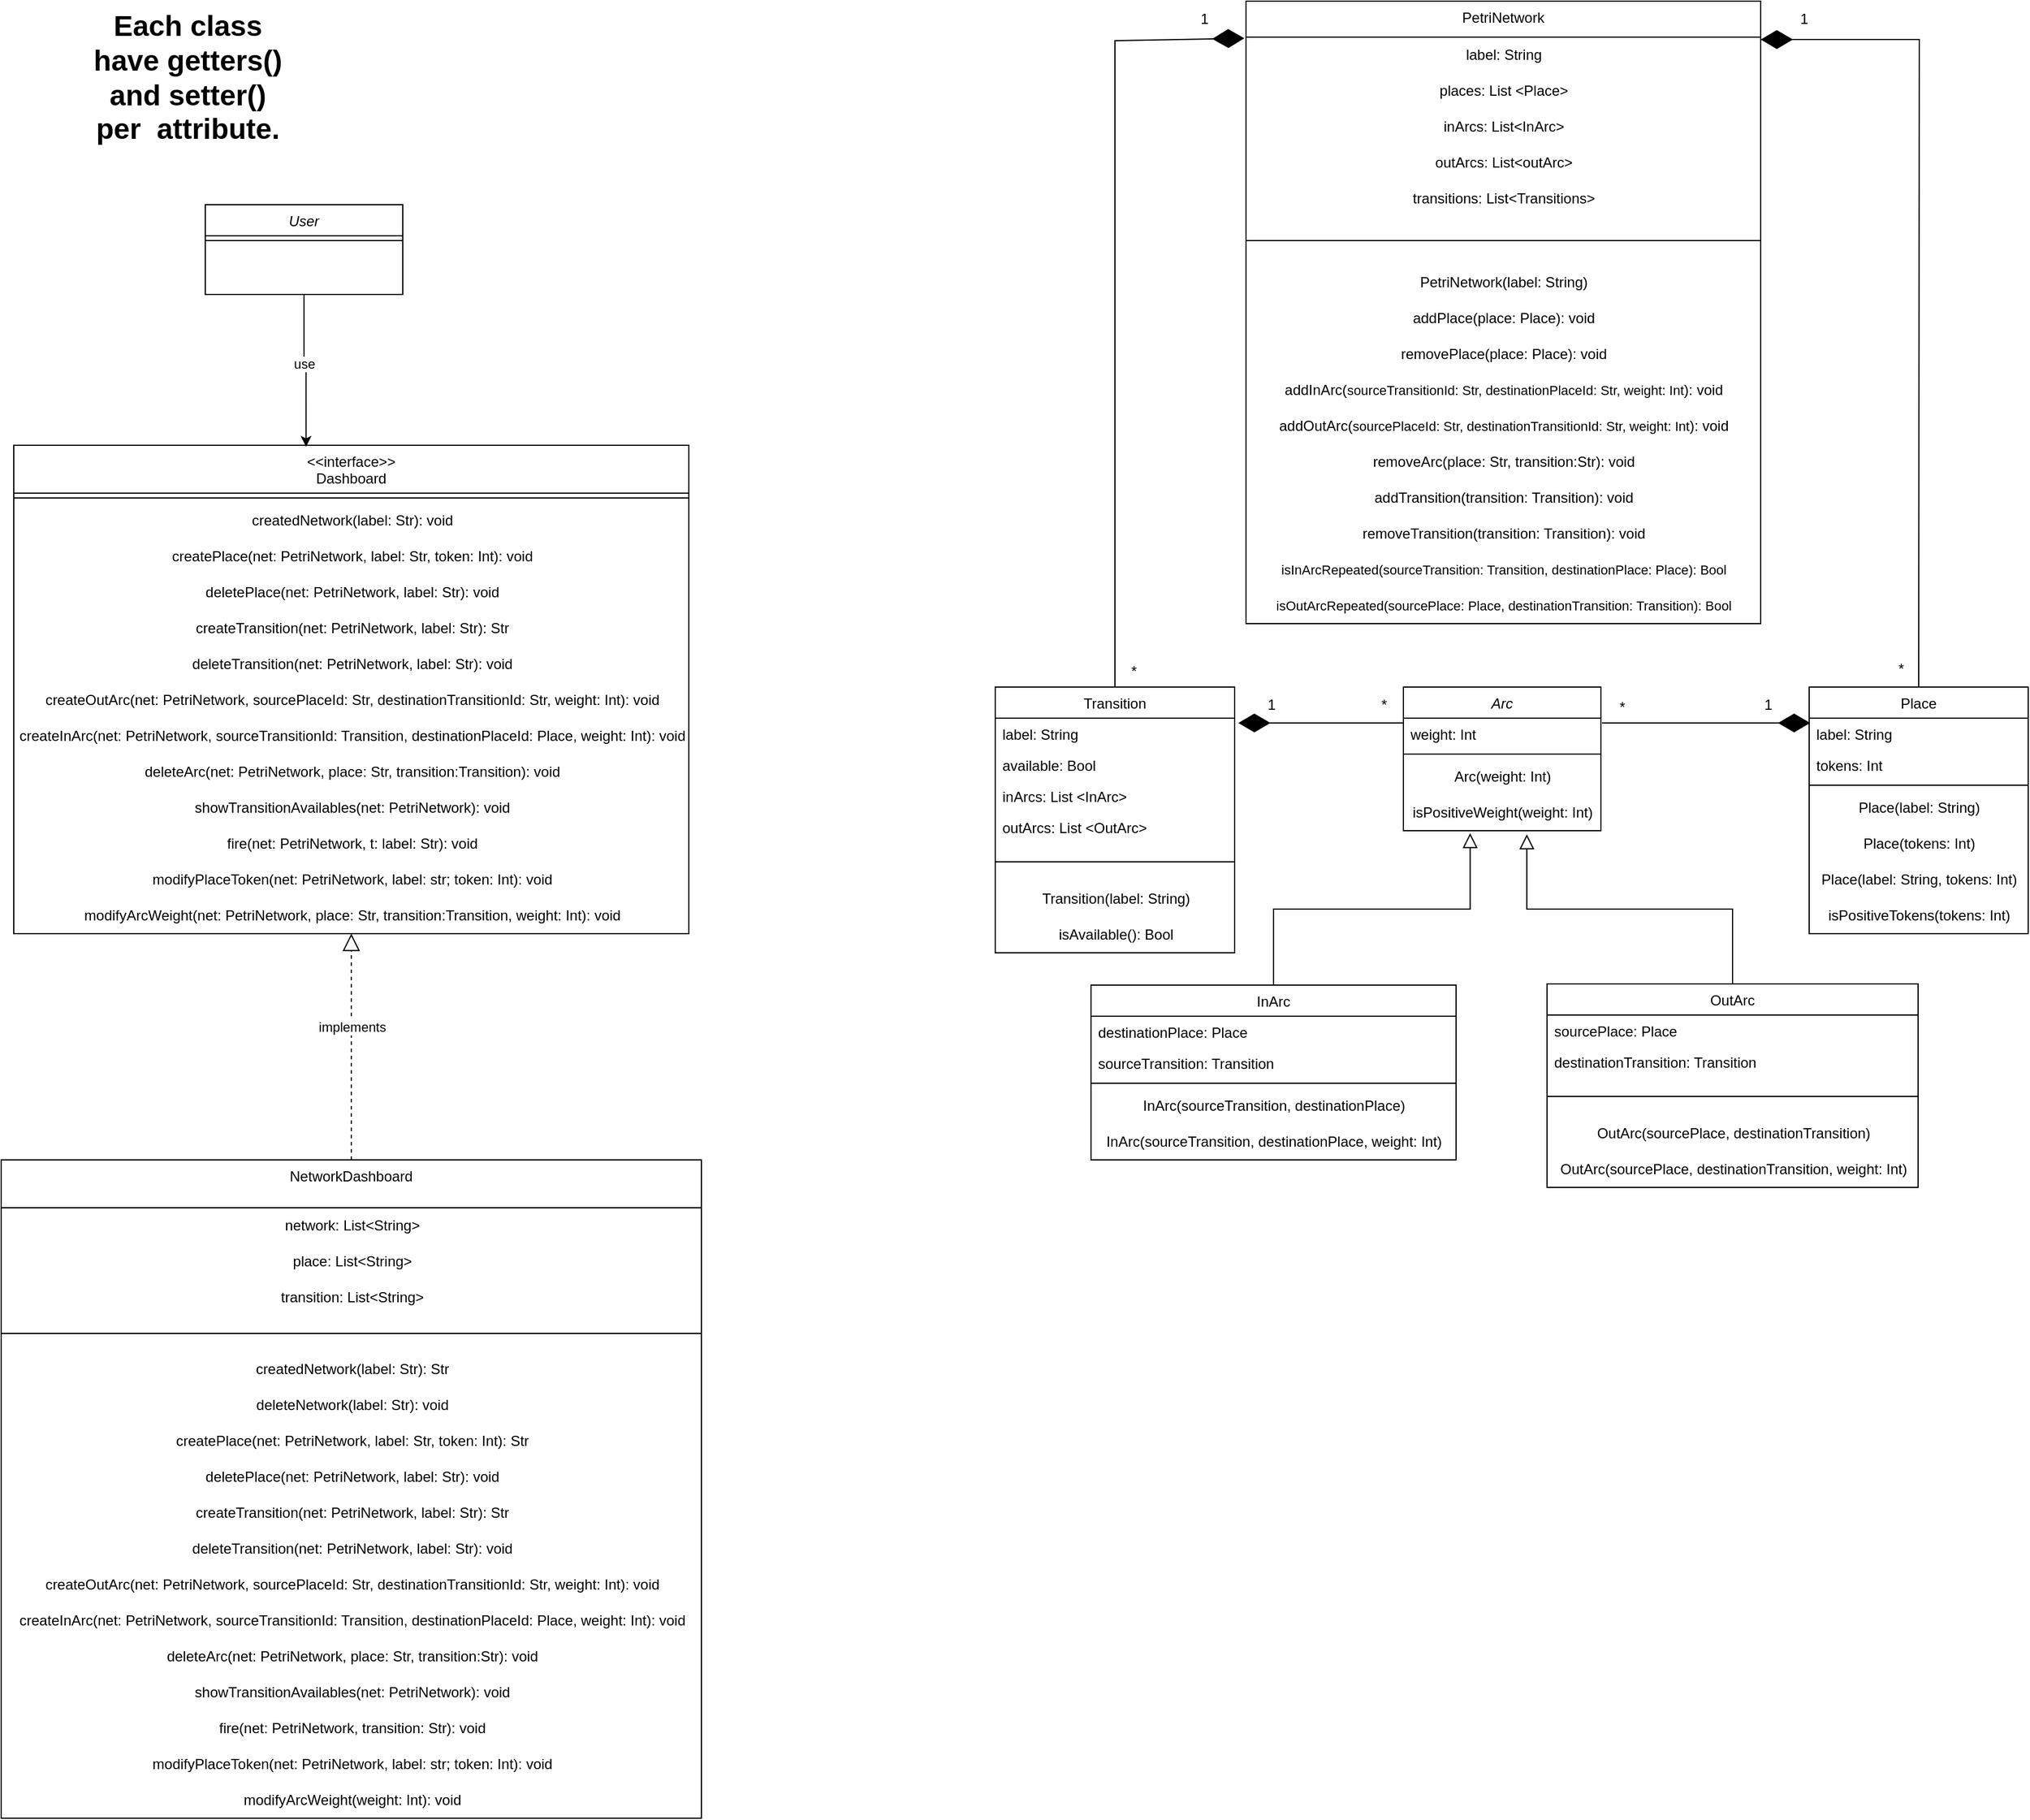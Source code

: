 <mxfile version="24.7.17" pages="3">
  <diagram id="C5RBs43oDa-KdzZeNtuy" name="Class Diagram">
    <mxGraphModel dx="1994" dy="493" grid="0" gridSize="10" guides="0" tooltips="1" connect="1" arrows="1" fold="1" page="0" pageScale="1" pageWidth="1169" pageHeight="827" math="0" shadow="0">
      <root>
        <mxCell id="WIyWlLk6GJQsqaUBKTNV-0" />
        <mxCell id="WIyWlLk6GJQsqaUBKTNV-1" parent="WIyWlLk6GJQsqaUBKTNV-0" />
        <mxCell id="voWuUauRiPInspJzWzMl-0" value="" style="group" parent="WIyWlLk6GJQsqaUBKTNV-1" vertex="1" connectable="0">
          <mxGeometry x="-1160" y="11" width="1693.5" height="1518" as="geometry" />
        </mxCell>
        <mxCell id="zkfFHV4jXpPFQw0GAbJ--0" value="Arc" style="swimlane;fontStyle=2;align=center;verticalAlign=top;childLayout=stackLayout;horizontal=1;startSize=26;horizontalStack=0;resizeParent=1;resizeLast=0;collapsible=1;marginBottom=0;rounded=0;shadow=0;strokeWidth=1;" parent="voWuUauRiPInspJzWzMl-0" vertex="1">
          <mxGeometry x="1171.5" y="573" width="165" height="120" as="geometry">
            <mxRectangle x="230" y="140" width="160" height="26" as="alternateBounds" />
          </mxGeometry>
        </mxCell>
        <mxCell id="zkfFHV4jXpPFQw0GAbJ--2" value="weight: Int" style="text;align=left;verticalAlign=top;spacingLeft=4;spacingRight=4;overflow=hidden;rotatable=0;points=[[0,0.5],[1,0.5]];portConstraint=eastwest;rounded=0;shadow=0;html=0;" parent="zkfFHV4jXpPFQw0GAbJ--0" vertex="1">
          <mxGeometry y="26" width="165" height="26" as="geometry" />
        </mxCell>
        <mxCell id="zkfFHV4jXpPFQw0GAbJ--4" value="" style="line;html=1;strokeWidth=1;align=left;verticalAlign=middle;spacingTop=-1;spacingLeft=3;spacingRight=3;rotatable=0;labelPosition=right;points=[];portConstraint=eastwest;" parent="zkfFHV4jXpPFQw0GAbJ--0" vertex="1">
          <mxGeometry y="52" width="165" height="8" as="geometry" />
        </mxCell>
        <mxCell id="ZDY2ZNYJWbX7zcf0yOhP-0" value="Arc(weight: Int)" style="text;html=1;align=center;verticalAlign=middle;resizable=0;points=[];autosize=1;strokeColor=none;fillColor=none;" parent="zkfFHV4jXpPFQw0GAbJ--0" vertex="1">
          <mxGeometry y="60" width="165" height="30" as="geometry" />
        </mxCell>
        <mxCell id="kom4zPSf8F6qMJBYXk5B-13" value="isPositiveWeight(weight: Int)" style="text;html=1;align=center;verticalAlign=middle;resizable=0;points=[];autosize=1;strokeColor=none;fillColor=none;" parent="zkfFHV4jXpPFQw0GAbJ--0" vertex="1">
          <mxGeometry y="90" width="165" height="30" as="geometry" />
        </mxCell>
        <mxCell id="zkfFHV4jXpPFQw0GAbJ--6" value="InArc" style="swimlane;fontStyle=0;align=center;verticalAlign=top;childLayout=stackLayout;horizontal=1;startSize=26;horizontalStack=0;resizeParent=1;resizeLast=0;collapsible=1;marginBottom=0;rounded=0;shadow=0;strokeWidth=1;" parent="voWuUauRiPInspJzWzMl-0" vertex="1">
          <mxGeometry x="910.5" y="822" width="305" height="146" as="geometry">
            <mxRectangle x="130" y="380" width="160" height="26" as="alternateBounds" />
          </mxGeometry>
        </mxCell>
        <mxCell id="zkfFHV4jXpPFQw0GAbJ--7" value="destinationPlace: Place&#xa;" style="text;align=left;verticalAlign=top;spacingLeft=4;spacingRight=4;overflow=hidden;rotatable=0;points=[[0,0.5],[1,0.5]];portConstraint=eastwest;" parent="zkfFHV4jXpPFQw0GAbJ--6" vertex="1">
          <mxGeometry y="26" width="305" height="26" as="geometry" />
        </mxCell>
        <mxCell id="ZDY2ZNYJWbX7zcf0yOhP-12" value="sourceTransition: Transition&#xa;" style="text;align=left;verticalAlign=top;spacingLeft=4;spacingRight=4;overflow=hidden;rotatable=0;points=[[0,0.5],[1,0.5]];portConstraint=eastwest;" parent="zkfFHV4jXpPFQw0GAbJ--6" vertex="1">
          <mxGeometry y="52" width="305" height="26" as="geometry" />
        </mxCell>
        <mxCell id="zkfFHV4jXpPFQw0GAbJ--9" value="" style="line;html=1;strokeWidth=1;align=left;verticalAlign=middle;spacingTop=-1;spacingLeft=3;spacingRight=3;rotatable=0;labelPosition=right;points=[];portConstraint=eastwest;" parent="zkfFHV4jXpPFQw0GAbJ--6" vertex="1">
          <mxGeometry y="78" width="305" height="8" as="geometry" />
        </mxCell>
        <mxCell id="ZDY2ZNYJWbX7zcf0yOhP-26" value="InArc(sourceTransition, destinationPlace)" style="text;html=1;align=center;verticalAlign=middle;resizable=0;points=[];autosize=1;strokeColor=none;fillColor=none;" parent="zkfFHV4jXpPFQw0GAbJ--6" vertex="1">
          <mxGeometry y="86" width="305" height="30" as="geometry" />
        </mxCell>
        <mxCell id="ZDY2ZNYJWbX7zcf0yOhP-27" value="InArc(sourceTransition, destinationPlace, weight: Int)" style="text;html=1;align=center;verticalAlign=middle;resizable=0;points=[];autosize=1;strokeColor=none;fillColor=none;" parent="zkfFHV4jXpPFQw0GAbJ--6" vertex="1">
          <mxGeometry y="116" width="305" height="30" as="geometry" />
        </mxCell>
        <mxCell id="zkfFHV4jXpPFQw0GAbJ--13" value="OutArc" style="swimlane;fontStyle=0;align=center;verticalAlign=top;childLayout=stackLayout;horizontal=1;startSize=26;horizontalStack=0;resizeParent=1;resizeLast=0;collapsible=1;marginBottom=0;rounded=0;shadow=0;strokeWidth=1;" parent="voWuUauRiPInspJzWzMl-0" vertex="1">
          <mxGeometry x="1291.5" y="821" width="310" height="170" as="geometry">
            <mxRectangle x="340" y="380" width="170" height="26" as="alternateBounds" />
          </mxGeometry>
        </mxCell>
        <mxCell id="zkfFHV4jXpPFQw0GAbJ--14" value="sourcePlace: Place" style="text;align=left;verticalAlign=top;spacingLeft=4;spacingRight=4;overflow=hidden;rotatable=0;points=[[0,0.5],[1,0.5]];portConstraint=eastwest;" parent="zkfFHV4jXpPFQw0GAbJ--13" vertex="1">
          <mxGeometry y="26" width="310" height="26" as="geometry" />
        </mxCell>
        <mxCell id="ZDY2ZNYJWbX7zcf0yOhP-13" value="destinationTransition: Transition" style="text;align=left;verticalAlign=top;spacingLeft=4;spacingRight=4;overflow=hidden;rotatable=0;points=[[0,0.5],[1,0.5]];portConstraint=eastwest;" parent="zkfFHV4jXpPFQw0GAbJ--13" vertex="1">
          <mxGeometry y="52" width="310" height="26" as="geometry" />
        </mxCell>
        <mxCell id="zkfFHV4jXpPFQw0GAbJ--15" value="" style="line;html=1;strokeWidth=1;align=left;verticalAlign=middle;spacingTop=-1;spacingLeft=3;spacingRight=3;rotatable=0;labelPosition=right;points=[];portConstraint=eastwest;" parent="zkfFHV4jXpPFQw0GAbJ--13" vertex="1">
          <mxGeometry y="78" width="310" height="32" as="geometry" />
        </mxCell>
        <mxCell id="ZDY2ZNYJWbX7zcf0yOhP-28" value="OutArc(sourcePlace, destinationTransition)" style="text;html=1;align=center;verticalAlign=middle;resizable=0;points=[];autosize=1;strokeColor=none;fillColor=none;" parent="zkfFHV4jXpPFQw0GAbJ--13" vertex="1">
          <mxGeometry y="110" width="310" height="30" as="geometry" />
        </mxCell>
        <mxCell id="ZDY2ZNYJWbX7zcf0yOhP-29" value="OutArc(sourcePlace, destinationTransition, weight: Int)" style="text;html=1;align=center;verticalAlign=middle;resizable=0;points=[];autosize=1;strokeColor=none;fillColor=none;" parent="zkfFHV4jXpPFQw0GAbJ--13" vertex="1">
          <mxGeometry y="140" width="310" height="30" as="geometry" />
        </mxCell>
        <mxCell id="zkfFHV4jXpPFQw0GAbJ--16" value="" style="endArrow=block;endSize=10;endFill=0;shadow=0;strokeWidth=1;rounded=0;curved=0;edgeStyle=elbowEdgeStyle;elbow=vertical;entryX=0.625;entryY=1.1;entryDx=0;entryDy=0;entryPerimeter=0;exitX=0.5;exitY=0;exitDx=0;exitDy=0;" parent="voWuUauRiPInspJzWzMl-0" source="zkfFHV4jXpPFQw0GAbJ--13" target="kom4zPSf8F6qMJBYXk5B-13" edge="1">
          <mxGeometry width="160" relative="1" as="geometry">
            <mxPoint x="1445.5" y="810" as="sourcePoint" />
            <mxPoint x="1232.5" y="673" as="targetPoint" />
          </mxGeometry>
        </mxCell>
        <mxCell id="zkfFHV4jXpPFQw0GAbJ--17" value="Place" style="swimlane;fontStyle=0;align=center;verticalAlign=top;childLayout=stackLayout;horizontal=1;startSize=26;horizontalStack=0;resizeParent=1;resizeLast=0;collapsible=1;marginBottom=0;rounded=0;shadow=0;strokeWidth=1;" parent="voWuUauRiPInspJzWzMl-0" vertex="1">
          <mxGeometry x="1510.5" y="573" width="183" height="206" as="geometry">
            <mxRectangle x="550" y="140" width="160" height="26" as="alternateBounds" />
          </mxGeometry>
        </mxCell>
        <mxCell id="ZDY2ZNYJWbX7zcf0yOhP-19" value="label: String" style="text;align=left;verticalAlign=top;spacingLeft=4;spacingRight=4;overflow=hidden;rotatable=0;points=[[0,0.5],[1,0.5]];portConstraint=eastwest;" parent="zkfFHV4jXpPFQw0GAbJ--17" vertex="1">
          <mxGeometry y="26" width="183" height="26" as="geometry" />
        </mxCell>
        <mxCell id="zkfFHV4jXpPFQw0GAbJ--18" value="tokens: Int" style="text;align=left;verticalAlign=top;spacingLeft=4;spacingRight=4;overflow=hidden;rotatable=0;points=[[0,0.5],[1,0.5]];portConstraint=eastwest;" parent="zkfFHV4jXpPFQw0GAbJ--17" vertex="1">
          <mxGeometry y="52" width="183" height="26" as="geometry" />
        </mxCell>
        <mxCell id="zkfFHV4jXpPFQw0GAbJ--23" value="" style="line;html=1;strokeWidth=1;align=left;verticalAlign=middle;spacingTop=-1;spacingLeft=3;spacingRight=3;rotatable=0;labelPosition=right;points=[];portConstraint=eastwest;" parent="zkfFHV4jXpPFQw0GAbJ--17" vertex="1">
          <mxGeometry y="78" width="183" height="8" as="geometry" />
        </mxCell>
        <mxCell id="ZDY2ZNYJWbX7zcf0yOhP-41" value="Place(label: String)" style="text;html=1;align=center;verticalAlign=middle;resizable=0;points=[];autosize=1;strokeColor=none;fillColor=none;" parent="zkfFHV4jXpPFQw0GAbJ--17" vertex="1">
          <mxGeometry y="86" width="183" height="30" as="geometry" />
        </mxCell>
        <mxCell id="ZDY2ZNYJWbX7zcf0yOhP-1" value="Place(tokens: Int)" style="text;html=1;align=center;verticalAlign=middle;resizable=0;points=[];autosize=1;strokeColor=none;fillColor=none;" parent="zkfFHV4jXpPFQw0GAbJ--17" vertex="1">
          <mxGeometry y="116" width="183" height="30" as="geometry" />
        </mxCell>
        <mxCell id="ZDY2ZNYJWbX7zcf0yOhP-20" value="Place(label: String, tokens: Int)" style="text;html=1;align=center;verticalAlign=middle;resizable=0;points=[];autosize=1;strokeColor=none;fillColor=none;" parent="zkfFHV4jXpPFQw0GAbJ--17" vertex="1">
          <mxGeometry y="146" width="183" height="30" as="geometry" />
        </mxCell>
        <mxCell id="kom4zPSf8F6qMJBYXk5B-12" value="isPositiveTokens(tokens: Int)" style="text;html=1;align=center;verticalAlign=middle;resizable=0;points=[];autosize=1;strokeColor=none;fillColor=none;" parent="zkfFHV4jXpPFQw0GAbJ--17" vertex="1">
          <mxGeometry y="176" width="183" height="30" as="geometry" />
        </mxCell>
        <mxCell id="ZDY2ZNYJWbX7zcf0yOhP-6" value="" style="endArrow=diamondThin;endFill=1;endSize=24;html=1;rounded=0;entryX=0.005;entryY=0.077;entryDx=0;entryDy=0;entryPerimeter=0;exitX=1.006;exitY=0.154;exitDx=0;exitDy=0;exitPerimeter=0;" parent="voWuUauRiPInspJzWzMl-0" source="zkfFHV4jXpPFQw0GAbJ--2" edge="1">
          <mxGeometry width="160" relative="1" as="geometry">
            <mxPoint x="1312.58" y="603.006" as="sourcePoint" />
            <mxPoint x="1511.415" y="603.002" as="targetPoint" />
          </mxGeometry>
        </mxCell>
        <mxCell id="ZDY2ZNYJWbX7zcf0yOhP-8" value="&lt;&lt;interface&gt;&gt;&#xa;Dashboard" style="swimlane;fontStyle=0;align=center;verticalAlign=top;childLayout=stackLayout;horizontal=1;startSize=40;horizontalStack=0;resizeParent=1;resizeLast=0;collapsible=1;marginBottom=0;rounded=0;shadow=0;strokeWidth=1;" parent="voWuUauRiPInspJzWzMl-0" vertex="1">
          <mxGeometry x="10.5" y="371" width="564" height="408" as="geometry">
            <mxRectangle x="550" y="140" width="160" height="26" as="alternateBounds" />
          </mxGeometry>
        </mxCell>
        <mxCell id="ZDY2ZNYJWbX7zcf0yOhP-10" value="" style="line;html=1;strokeWidth=1;align=left;verticalAlign=middle;spacingTop=-1;spacingLeft=3;spacingRight=3;rotatable=0;labelPosition=right;points=[];portConstraint=eastwest;" parent="ZDY2ZNYJWbX7zcf0yOhP-8" vertex="1">
          <mxGeometry y="40" width="564" height="8" as="geometry" />
        </mxCell>
        <mxCell id="iZuGXLIY1bdjkzWrznCr-1" value="createdNetwork(label: Str): void" style="text;html=1;align=center;verticalAlign=middle;resizable=0;points=[];autosize=1;strokeColor=none;fillColor=none;" parent="ZDY2ZNYJWbX7zcf0yOhP-8" vertex="1">
          <mxGeometry y="48" width="564" height="30" as="geometry" />
        </mxCell>
        <mxCell id="iZuGXLIY1bdjkzWrznCr-2" value="&lt;span style=&quot;background-color: rgb(255, 255, 255);&quot;&gt;createPlace(net: PetriNetwork, label: Str, token: Int): void&lt;/span&gt;" style="text;html=1;align=center;verticalAlign=middle;resizable=0;points=[];autosize=1;strokeColor=none;fillColor=none;" parent="ZDY2ZNYJWbX7zcf0yOhP-8" vertex="1">
          <mxGeometry y="78" width="564" height="30" as="geometry" />
        </mxCell>
        <mxCell id="Vzz84q8nbGB7qfXADr5j-4" value="&lt;span style=&quot;background-color: rgb(255, 255, 255);&quot;&gt;&lt;font style=&quot;font-size: 12px;&quot;&gt;deletePlace(net: PetriNetwork, label: Str): void&lt;/font&gt;&lt;/span&gt;" style="text;html=1;align=center;verticalAlign=middle;resizable=0;points=[];autosize=1;strokeColor=none;fillColor=none;" parent="ZDY2ZNYJWbX7zcf0yOhP-8" vertex="1">
          <mxGeometry y="108" width="564" height="30" as="geometry" />
        </mxCell>
        <mxCell id="Vzz84q8nbGB7qfXADr5j-5" value="&lt;span style=&quot;background-color: rgb(255, 255, 255);&quot;&gt;&lt;font style=&quot;font-size: 12px;&quot;&gt;createTransition(net: PetriNetwork, label: Str): Str&lt;/font&gt;&lt;/span&gt;" style="text;html=1;align=center;verticalAlign=middle;resizable=0;points=[];autosize=1;strokeColor=none;fillColor=none;" parent="ZDY2ZNYJWbX7zcf0yOhP-8" vertex="1">
          <mxGeometry y="138" width="564" height="30" as="geometry" />
        </mxCell>
        <mxCell id="Vzz84q8nbGB7qfXADr5j-6" value="&lt;span style=&quot;background-color: rgb(255, 255, 255);&quot;&gt;&lt;font style=&quot;font-size: 12px;&quot;&gt;deleteTransition(net: PetriNetwork, label: Str): void&lt;/font&gt;&lt;/span&gt;" style="text;html=1;align=center;verticalAlign=middle;resizable=0;points=[];autosize=1;strokeColor=none;fillColor=none;" parent="ZDY2ZNYJWbX7zcf0yOhP-8" vertex="1">
          <mxGeometry y="168" width="564" height="30" as="geometry" />
        </mxCell>
        <mxCell id="Vzz84q8nbGB7qfXADr5j-7" value="&lt;span style=&quot;background-color: rgb(255, 255, 255);&quot;&gt;&lt;font style=&quot;font-size: 12px;&quot;&gt;createOutArc(net: PetriNetwork, sourcePlaceId: Str, destinationTransitionId: Str, weight: Int): void&lt;/font&gt;&lt;/span&gt;" style="text;html=1;align=center;verticalAlign=middle;resizable=0;points=[];autosize=1;strokeColor=none;fillColor=none;" parent="ZDY2ZNYJWbX7zcf0yOhP-8" vertex="1">
          <mxGeometry y="198" width="564" height="30" as="geometry" />
        </mxCell>
        <mxCell id="Vzz84q8nbGB7qfXADr5j-8" value="&lt;span style=&quot;background-color: rgb(255, 255, 255);&quot;&gt;&lt;font style=&quot;font-size: 12px;&quot;&gt;createInArc(net: PetriNetwork, sourceTransitionId: Transition, destinationPlaceId: Place, weight: Int): void&lt;/font&gt;&lt;/span&gt;" style="text;html=1;align=center;verticalAlign=middle;resizable=0;points=[];autosize=1;strokeColor=none;fillColor=none;" parent="ZDY2ZNYJWbX7zcf0yOhP-8" vertex="1">
          <mxGeometry y="228" width="564" height="30" as="geometry" />
        </mxCell>
        <mxCell id="Vzz84q8nbGB7qfXADr5j-9" value="&lt;span style=&quot;background-color: rgb(255, 255, 255);&quot;&gt;&lt;font style=&quot;font-size: 12px;&quot;&gt;deleteArc(&lt;/font&gt;&lt;/span&gt;&lt;span style=&quot;background-color: rgb(255, 255, 255);&quot;&gt;net: PetriNetwork,&amp;nbsp;&lt;/span&gt;&lt;span style=&quot;background-color: rgb(255, 255, 255);&quot;&gt;&lt;font style=&quot;font-size: 12px;&quot;&gt;place: Str, transition:Transition): void&lt;/font&gt;&lt;/span&gt;" style="text;html=1;align=center;verticalAlign=middle;resizable=0;points=[];autosize=1;strokeColor=none;fillColor=none;" parent="ZDY2ZNYJWbX7zcf0yOhP-8" vertex="1">
          <mxGeometry y="258" width="564" height="30" as="geometry" />
        </mxCell>
        <mxCell id="Vzz84q8nbGB7qfXADr5j-10" value="&lt;span style=&quot;background-color: rgb(255, 255, 255);&quot;&gt;&lt;font style=&quot;font-size: 12px;&quot;&gt;showTransitionAvailables(net: PetriNetwork): void&lt;/font&gt;&lt;/span&gt;" style="text;html=1;align=center;verticalAlign=middle;resizable=0;points=[];autosize=1;strokeColor=none;fillColor=none;" parent="ZDY2ZNYJWbX7zcf0yOhP-8" vertex="1">
          <mxGeometry y="288" width="564" height="30" as="geometry" />
        </mxCell>
        <mxCell id="Vzz84q8nbGB7qfXADr5j-11" value="&lt;span style=&quot;background-color: rgb(255, 255, 255);&quot;&gt;&lt;font style=&quot;font-size: 12px;&quot;&gt;fire(net: PetriNetwork, t: label: Str): void&lt;/font&gt;&lt;/span&gt;" style="text;html=1;align=center;verticalAlign=middle;resizable=0;points=[];autosize=1;strokeColor=none;fillColor=none;" parent="ZDY2ZNYJWbX7zcf0yOhP-8" vertex="1">
          <mxGeometry y="318" width="564" height="30" as="geometry" />
        </mxCell>
        <mxCell id="Vzz84q8nbGB7qfXADr5j-12" value="&lt;span style=&quot;background-color: rgb(255, 255, 255);&quot;&gt;&lt;font style=&quot;font-size: 12px;&quot;&gt;modifyPlaceToken(&lt;/font&gt;&lt;/span&gt;&lt;span style=&quot;background-color: rgb(255, 255, 255);&quot;&gt;net: PetriNetwork,&amp;nbsp;&lt;/span&gt;&lt;span style=&quot;background-color: rgb(255, 255, 255);&quot;&gt;&lt;font style=&quot;font-size: 12px;&quot;&gt;label: str; token: Int): void&lt;/font&gt;&lt;/span&gt;" style="text;html=1;align=center;verticalAlign=middle;resizable=0;points=[];autosize=1;strokeColor=none;fillColor=none;" parent="ZDY2ZNYJWbX7zcf0yOhP-8" vertex="1">
          <mxGeometry y="348" width="564" height="30" as="geometry" />
        </mxCell>
        <mxCell id="Vzz84q8nbGB7qfXADr5j-13" value="&lt;span style=&quot;background-color: rgb(255, 255, 255);&quot;&gt;&lt;font style=&quot;font-size: 12px;&quot;&gt;modifyArcWeight(&lt;/font&gt;&lt;/span&gt;&lt;span style=&quot;background-color: rgb(255, 255, 255);&quot;&gt;net: PetriNetwork,&amp;nbsp;&lt;/span&gt;&lt;span style=&quot;background-color: rgb(255, 255, 255);&quot;&gt;place: Str, transition:Transition,&amp;nbsp;&lt;/span&gt;&lt;span style=&quot;background-color: rgb(255, 255, 255);&quot;&gt;&lt;font style=&quot;font-size: 12px;&quot;&gt;weight: Int): void&lt;/font&gt;&lt;/span&gt;" style="text;html=1;align=center;verticalAlign=middle;resizable=0;points=[];autosize=1;strokeColor=none;fillColor=none;" parent="ZDY2ZNYJWbX7zcf0yOhP-8" vertex="1">
          <mxGeometry y="378" width="564" height="30" as="geometry" />
        </mxCell>
        <mxCell id="ZDY2ZNYJWbX7zcf0yOhP-14" value="Transition" style="swimlane;fontStyle=0;align=center;verticalAlign=top;childLayout=stackLayout;horizontal=1;startSize=26;horizontalStack=0;resizeParent=1;resizeLast=0;collapsible=1;marginBottom=0;rounded=0;shadow=0;strokeWidth=1;" parent="voWuUauRiPInspJzWzMl-0" vertex="1">
          <mxGeometry x="830.5" y="573" width="200" height="222" as="geometry">
            <mxRectangle x="340" y="380" width="170" height="26" as="alternateBounds" />
          </mxGeometry>
        </mxCell>
        <mxCell id="ZDY2ZNYJWbX7zcf0yOhP-15" value="label: String" style="text;align=left;verticalAlign=top;spacingLeft=4;spacingRight=4;overflow=hidden;rotatable=0;points=[[0,0.5],[1,0.5]];portConstraint=eastwest;" parent="ZDY2ZNYJWbX7zcf0yOhP-14" vertex="1">
          <mxGeometry y="26" width="200" height="26" as="geometry" />
        </mxCell>
        <mxCell id="kom4zPSf8F6qMJBYXk5B-23" value="available: Bool " style="text;align=left;verticalAlign=top;spacingLeft=4;spacingRight=4;overflow=hidden;rotatable=0;points=[[0,0.5],[1,0.5]];portConstraint=eastwest;" parent="ZDY2ZNYJWbX7zcf0yOhP-14" vertex="1">
          <mxGeometry y="52" width="200" height="26" as="geometry" />
        </mxCell>
        <mxCell id="kom4zPSf8F6qMJBYXk5B-0" value="inArcs: List &lt;InArc&gt; " style="text;align=left;verticalAlign=top;spacingLeft=4;spacingRight=4;overflow=hidden;rotatable=0;points=[[0,0.5],[1,0.5]];portConstraint=eastwest;" parent="ZDY2ZNYJWbX7zcf0yOhP-14" vertex="1">
          <mxGeometry y="78" width="200" height="26" as="geometry" />
        </mxCell>
        <mxCell id="kom4zPSf8F6qMJBYXk5B-1" value="outArcs: List &lt;OutArc&gt; " style="text;align=left;verticalAlign=top;spacingLeft=4;spacingRight=4;overflow=hidden;rotatable=0;points=[[0,0.5],[1,0.5]];portConstraint=eastwest;" parent="ZDY2ZNYJWbX7zcf0yOhP-14" vertex="1">
          <mxGeometry y="104" width="200" height="26" as="geometry" />
        </mxCell>
        <mxCell id="ZDY2ZNYJWbX7zcf0yOhP-17" value="" style="line;html=1;strokeWidth=1;align=left;verticalAlign=middle;spacingTop=-1;spacingLeft=3;spacingRight=3;rotatable=0;labelPosition=right;points=[];portConstraint=eastwest;" parent="ZDY2ZNYJWbX7zcf0yOhP-14" vertex="1">
          <mxGeometry y="130" width="200" height="32" as="geometry" />
        </mxCell>
        <mxCell id="ZDY2ZNYJWbX7zcf0yOhP-18" value="Transition(label: String)" style="text;html=1;align=center;verticalAlign=middle;resizable=0;points=[];autosize=1;strokeColor=none;fillColor=none;" parent="ZDY2ZNYJWbX7zcf0yOhP-14" vertex="1">
          <mxGeometry y="162" width="200" height="30" as="geometry" />
        </mxCell>
        <mxCell id="ZDY2ZNYJWbX7zcf0yOhP-30" value="isAvailable(): Bool" style="text;html=1;align=center;verticalAlign=middle;resizable=0;points=[];autosize=1;strokeColor=none;fillColor=none;" parent="ZDY2ZNYJWbX7zcf0yOhP-14" vertex="1">
          <mxGeometry y="192" width="200" height="30" as="geometry" />
        </mxCell>
        <mxCell id="ZDY2ZNYJWbX7zcf0yOhP-22" value="1" style="text;html=1;align=center;verticalAlign=middle;resizable=0;points=[];autosize=1;strokeColor=none;fillColor=none;" parent="voWuUauRiPInspJzWzMl-0" vertex="1">
          <mxGeometry x="1460.5" y="573" width="30" height="30" as="geometry" />
        </mxCell>
        <mxCell id="ZDY2ZNYJWbX7zcf0yOhP-23" value="" style="endArrow=diamondThin;endFill=1;endSize=24;html=1;rounded=0;entryX=1.015;entryY=0.154;entryDx=0;entryDy=0;entryPerimeter=0;exitX=0;exitY=0.154;exitDx=0;exitDy=0;exitPerimeter=0;" parent="voWuUauRiPInspJzWzMl-0" source="zkfFHV4jXpPFQw0GAbJ--2" target="ZDY2ZNYJWbX7zcf0yOhP-15" edge="1">
          <mxGeometry width="160" relative="1" as="geometry">
            <mxPoint x="1100.5" y="825" as="sourcePoint" />
            <mxPoint x="1260.5" y="825" as="targetPoint" />
          </mxGeometry>
        </mxCell>
        <mxCell id="ZDY2ZNYJWbX7zcf0yOhP-24" value="1" style="text;html=1;align=center;verticalAlign=middle;resizable=0;points=[];autosize=1;strokeColor=none;fillColor=none;" parent="voWuUauRiPInspJzWzMl-0" vertex="1">
          <mxGeometry x="1045.5" y="573" width="30" height="30" as="geometry" />
        </mxCell>
        <mxCell id="ZDY2ZNYJWbX7zcf0yOhP-25" value="*" style="text;html=1;align=center;verticalAlign=middle;resizable=0;points=[];autosize=1;strokeColor=none;fillColor=none;" parent="voWuUauRiPInspJzWzMl-0" vertex="1">
          <mxGeometry x="1139.5" y="573" width="30" height="30" as="geometry" />
        </mxCell>
        <mxCell id="ZDY2ZNYJWbX7zcf0yOhP-32" value="PetriNetwork" style="swimlane;fontStyle=0;align=center;verticalAlign=top;childLayout=stackLayout;horizontal=1;startSize=30;horizontalStack=0;resizeParent=1;resizeLast=0;collapsible=1;marginBottom=0;rounded=0;shadow=0;strokeWidth=1;" parent="voWuUauRiPInspJzWzMl-0" vertex="1">
          <mxGeometry x="1040" width="430" height="520" as="geometry">
            <mxRectangle x="550" y="140" width="160" height="26" as="alternateBounds" />
          </mxGeometry>
        </mxCell>
        <mxCell id="ZDY2ZNYJWbX7zcf0yOhP-39" value="label: String" style="text;html=1;align=center;verticalAlign=middle;resizable=0;points=[];autosize=1;strokeColor=none;fillColor=none;" parent="ZDY2ZNYJWbX7zcf0yOhP-32" vertex="1">
          <mxGeometry y="30" width="430" height="30" as="geometry" />
        </mxCell>
        <mxCell id="ZDY2ZNYJWbX7zcf0yOhP-36" value="places: List &amp;lt;Place&amp;gt;" style="text;html=1;align=center;verticalAlign=middle;resizable=0;points=[];autosize=1;strokeColor=none;fillColor=none;" parent="ZDY2ZNYJWbX7zcf0yOhP-32" vertex="1">
          <mxGeometry y="60" width="430" height="30" as="geometry" />
        </mxCell>
        <mxCell id="ZDY2ZNYJWbX7zcf0yOhP-37" value="inArcs: List&amp;lt;InArc&amp;gt;" style="text;html=1;align=center;verticalAlign=middle;resizable=0;points=[];autosize=1;strokeColor=none;fillColor=none;" parent="ZDY2ZNYJWbX7zcf0yOhP-32" vertex="1">
          <mxGeometry y="90" width="430" height="30" as="geometry" />
        </mxCell>
        <mxCell id="xKDKjHwub8fF3UqKoQYa-0" value="outArcs: List&amp;lt;outArc&amp;gt;" style="text;html=1;align=center;verticalAlign=middle;resizable=0;points=[];autosize=1;strokeColor=none;fillColor=none;" parent="ZDY2ZNYJWbX7zcf0yOhP-32" vertex="1">
          <mxGeometry y="120" width="430" height="30" as="geometry" />
        </mxCell>
        <mxCell id="ZDY2ZNYJWbX7zcf0yOhP-38" value="transitions: List&amp;lt;Transitions&amp;gt;" style="text;html=1;align=center;verticalAlign=middle;resizable=0;points=[];autosize=1;strokeColor=none;fillColor=none;" parent="ZDY2ZNYJWbX7zcf0yOhP-32" vertex="1">
          <mxGeometry y="150" width="430" height="30" as="geometry" />
        </mxCell>
        <mxCell id="ZDY2ZNYJWbX7zcf0yOhP-33" value="" style="line;html=1;strokeWidth=1;align=left;verticalAlign=middle;spacingTop=-1;spacingLeft=3;spacingRight=3;rotatable=0;labelPosition=right;points=[];portConstraint=eastwest;" parent="ZDY2ZNYJWbX7zcf0yOhP-32" vertex="1">
          <mxGeometry y="180" width="430" height="40" as="geometry" />
        </mxCell>
        <mxCell id="ZDY2ZNYJWbX7zcf0yOhP-40" value="PetriNetwork(label: String)" style="text;html=1;align=center;verticalAlign=middle;resizable=0;points=[];autosize=1;strokeColor=none;fillColor=none;" parent="ZDY2ZNYJWbX7zcf0yOhP-32" vertex="1">
          <mxGeometry y="220" width="430" height="30" as="geometry" />
        </mxCell>
        <mxCell id="ZDY2ZNYJWbX7zcf0yOhP-34" value="addPlace(place: Place): void" style="text;html=1;align=center;verticalAlign=middle;resizable=0;points=[];autosize=1;strokeColor=none;fillColor=none;" parent="ZDY2ZNYJWbX7zcf0yOhP-32" vertex="1">
          <mxGeometry y="250" width="430" height="30" as="geometry" />
        </mxCell>
        <mxCell id="ZDY2ZNYJWbX7zcf0yOhP-35" value="removePlace(place: Place): void" style="text;html=1;align=center;verticalAlign=middle;resizable=0;points=[];autosize=1;strokeColor=none;fillColor=none;" parent="ZDY2ZNYJWbX7zcf0yOhP-32" vertex="1">
          <mxGeometry y="280" width="430" height="30" as="geometry" />
        </mxCell>
        <mxCell id="ZDY2ZNYJWbX7zcf0yOhP-45" value="addInArc(&lt;span style=&quot;font-size: 11px; background-color: rgb(255, 255, 255);&quot;&gt;sourceTransitionId: Str, destinationPlaceId: Str, weight: Int&lt;/span&gt;): void" style="text;html=1;align=center;verticalAlign=middle;resizable=0;points=[];autosize=1;strokeColor=none;fillColor=none;" parent="ZDY2ZNYJWbX7zcf0yOhP-32" vertex="1">
          <mxGeometry y="310" width="430" height="30" as="geometry" />
        </mxCell>
        <mxCell id="xKDKjHwub8fF3UqKoQYa-1" value="addOutArc(&lt;span style=&quot;font-size: 11px; background-color: rgb(255, 255, 255);&quot;&gt;sourcePlaceId: Str, destinationTransitionId: Str, weight: Int&lt;/span&gt;): void" style="text;html=1;align=center;verticalAlign=middle;resizable=0;points=[];autosize=1;strokeColor=none;fillColor=none;" parent="ZDY2ZNYJWbX7zcf0yOhP-32" vertex="1">
          <mxGeometry y="340" width="430" height="30" as="geometry" />
        </mxCell>
        <mxCell id="ZDY2ZNYJWbX7zcf0yOhP-46" value="removeArc(&lt;span style=&quot;background-color: rgb(255, 255, 255);&quot;&gt;place: Str, transition:Str&lt;/span&gt;): void" style="text;html=1;align=center;verticalAlign=middle;resizable=0;points=[];autosize=1;strokeColor=none;fillColor=none;" parent="ZDY2ZNYJWbX7zcf0yOhP-32" vertex="1">
          <mxGeometry y="370" width="430" height="30" as="geometry" />
        </mxCell>
        <mxCell id="ZDY2ZNYJWbX7zcf0yOhP-47" value="addTransition(transition: Transition): void" style="text;html=1;align=center;verticalAlign=middle;resizable=0;points=[];autosize=1;strokeColor=none;fillColor=none;" parent="ZDY2ZNYJWbX7zcf0yOhP-32" vertex="1">
          <mxGeometry y="400" width="430" height="30" as="geometry" />
        </mxCell>
        <mxCell id="ZDY2ZNYJWbX7zcf0yOhP-48" value="removeTransition(transition: Transition): void" style="text;html=1;align=center;verticalAlign=middle;resizable=0;points=[];autosize=1;strokeColor=none;fillColor=none;" parent="ZDY2ZNYJWbX7zcf0yOhP-32" vertex="1">
          <mxGeometry y="430" width="430" height="30" as="geometry" />
        </mxCell>
        <mxCell id="oKcdlp3Jan4nLeUbQeK1-0" value="&lt;span style=&quot;font-size: 11px; background-color: rgb(255, 255, 255);&quot;&gt;isInArcRepeated(sourceTransition: Transition, destinationPlace: Place): Bool&lt;/span&gt;" style="text;html=1;align=center;verticalAlign=middle;resizable=0;points=[];autosize=1;strokeColor=none;fillColor=none;" parent="ZDY2ZNYJWbX7zcf0yOhP-32" vertex="1">
          <mxGeometry y="460" width="430" height="30" as="geometry" />
        </mxCell>
        <mxCell id="cFQCn2GOnmKTZGTDzwCI-0" value="&lt;span style=&quot;font-size: 11px; background-color: rgb(255, 255, 255);&quot;&gt;isOutArcRepeated(sourcePlace: Place, destinationTransition: Transition): Bool&lt;/span&gt;" style="text;html=1;align=center;verticalAlign=middle;resizable=0;points=[];autosize=1;strokeColor=none;fillColor=none;" parent="ZDY2ZNYJWbX7zcf0yOhP-32" vertex="1">
          <mxGeometry y="490" width="430" height="30" as="geometry" />
        </mxCell>
        <mxCell id="kom4zPSf8F6qMJBYXk5B-2" value="" style="endArrow=diamondThin;endFill=1;endSize=24;html=1;rounded=0;entryX=-0.003;entryY=0.033;entryDx=0;entryDy=0;entryPerimeter=0;exitX=0.5;exitY=0;exitDx=0;exitDy=0;" parent="voWuUauRiPInspJzWzMl-0" source="ZDY2ZNYJWbX7zcf0yOhP-14" target="ZDY2ZNYJWbX7zcf0yOhP-39" edge="1">
          <mxGeometry width="160" relative="1" as="geometry">
            <mxPoint x="977.5" y="323" as="sourcePoint" />
            <mxPoint x="860.5" y="323" as="targetPoint" />
            <Array as="points">
              <mxPoint x="930.5" y="33" />
            </Array>
          </mxGeometry>
        </mxCell>
        <mxCell id="kom4zPSf8F6qMJBYXk5B-3" value="" style="endArrow=diamondThin;endFill=1;endSize=24;html=1;rounded=0;entryX=1;entryY=0.067;entryDx=0;entryDy=0;entryPerimeter=0;exitX=0.5;exitY=0;exitDx=0;exitDy=0;" parent="voWuUauRiPInspJzWzMl-0" source="zkfFHV4jXpPFQw0GAbJ--17" target="ZDY2ZNYJWbX7zcf0yOhP-39" edge="1">
          <mxGeometry width="160" relative="1" as="geometry">
            <mxPoint x="1170.5" y="541" as="sourcePoint" />
            <mxPoint x="1053.5" y="541" as="targetPoint" />
            <Array as="points">
              <mxPoint x="1602.5" y="32" />
            </Array>
          </mxGeometry>
        </mxCell>
        <mxCell id="kom4zPSf8F6qMJBYXk5B-4" value="1" style="text;html=1;align=center;verticalAlign=middle;resizable=0;points=[];autosize=1;strokeColor=none;fillColor=none;" parent="voWuUauRiPInspJzWzMl-0" vertex="1">
          <mxGeometry x="990" width="30" height="30" as="geometry" />
        </mxCell>
        <mxCell id="kom4zPSf8F6qMJBYXk5B-5" value="1" style="text;html=1;align=center;verticalAlign=middle;resizable=0;points=[];autosize=1;strokeColor=none;fillColor=none;" parent="voWuUauRiPInspJzWzMl-0" vertex="1">
          <mxGeometry x="1490.5" width="30" height="30" as="geometry" />
        </mxCell>
        <mxCell id="kom4zPSf8F6qMJBYXk5B-6" value="*" style="text;html=1;align=center;verticalAlign=middle;resizable=0;points=[];autosize=1;strokeColor=none;fillColor=none;" parent="voWuUauRiPInspJzWzMl-0" vertex="1">
          <mxGeometry x="930.5" y="545" width="30" height="30" as="geometry" />
        </mxCell>
        <mxCell id="kom4zPSf8F6qMJBYXk5B-7" value="*" style="text;html=1;align=center;verticalAlign=middle;resizable=0;points=[];autosize=1;strokeColor=none;fillColor=none;" parent="voWuUauRiPInspJzWzMl-0" vertex="1">
          <mxGeometry x="1338.5" y="575" width="30" height="30" as="geometry" />
        </mxCell>
        <mxCell id="kom4zPSf8F6qMJBYXk5B-8" value="*" style="text;html=1;align=center;verticalAlign=middle;resizable=0;points=[];autosize=1;strokeColor=none;fillColor=none;" parent="voWuUauRiPInspJzWzMl-0" vertex="1">
          <mxGeometry x="1571.5" y="543" width="30" height="30" as="geometry" />
        </mxCell>
        <mxCell id="kom4zPSf8F6qMJBYXk5B-11" value="&lt;h1 style=&quot;margin-top: 0px;&quot;&gt;Each class have getters() and setter() per&amp;nbsp; attribute.&lt;/h1&gt;&lt;div&gt;&lt;font size=&quot;3&quot;&gt;&amp;nbsp;&lt;/font&gt;&lt;/div&gt;" style="text;html=1;whiteSpace=wrap;overflow=hidden;rounded=0;align=center;" parent="voWuUauRiPInspJzWzMl-0" vertex="1">
          <mxGeometry x="70.5" width="170" height="130" as="geometry" />
        </mxCell>
        <mxCell id="kom4zPSf8F6qMJBYXk5B-14" value="" style="endArrow=block;endSize=10;endFill=0;shadow=0;strokeWidth=1;rounded=0;curved=0;edgeStyle=elbowEdgeStyle;elbow=vertical;exitX=0.5;exitY=0;exitDx=0;exitDy=0;entryX=0.338;entryY=1.067;entryDx=0;entryDy=0;entryPerimeter=0;" parent="voWuUauRiPInspJzWzMl-0" source="zkfFHV4jXpPFQw0GAbJ--6" target="kom4zPSf8F6qMJBYXk5B-13" edge="1">
          <mxGeometry width="160" relative="1" as="geometry">
            <mxPoint x="1455.5" y="802" as="sourcePoint" />
            <mxPoint x="1251.5" y="695" as="targetPoint" />
          </mxGeometry>
        </mxCell>
        <mxCell id="kom4zPSf8F6qMJBYXk5B-16" value="User" style="swimlane;fontStyle=2;align=center;verticalAlign=top;childLayout=stackLayout;horizontal=1;startSize=26;horizontalStack=0;resizeParent=1;resizeLast=0;collapsible=1;marginBottom=0;rounded=0;shadow=0;strokeWidth=1;" parent="voWuUauRiPInspJzWzMl-0" vertex="1">
          <mxGeometry x="170.5" y="170" width="165" height="75" as="geometry">
            <mxRectangle x="230" y="140" width="160" height="26" as="alternateBounds" />
          </mxGeometry>
        </mxCell>
        <mxCell id="kom4zPSf8F6qMJBYXk5B-18" value="" style="line;html=1;strokeWidth=1;align=left;verticalAlign=middle;spacingTop=-1;spacingLeft=3;spacingRight=3;rotatable=0;labelPosition=right;points=[];portConstraint=eastwest;" parent="kom4zPSf8F6qMJBYXk5B-16" vertex="1">
          <mxGeometry y="26" width="165" height="8" as="geometry" />
        </mxCell>
        <mxCell id="kom4zPSf8F6qMJBYXk5B-26" value="NetworkDashboard" style="swimlane;fontStyle=0;align=center;verticalAlign=top;childLayout=stackLayout;horizontal=1;startSize=40;horizontalStack=0;resizeParent=1;resizeLast=0;collapsible=1;marginBottom=0;rounded=0;shadow=0;strokeWidth=1;" parent="voWuUauRiPInspJzWzMl-0" vertex="1">
          <mxGeometry y="968" width="585" height="550" as="geometry">
            <mxRectangle x="550" y="140" width="160" height="26" as="alternateBounds" />
          </mxGeometry>
        </mxCell>
        <mxCell id="Iyq_v0QXrsYUA7hiBio6-0" value="network: List&amp;lt;String&amp;gt;" style="text;html=1;align=center;verticalAlign=middle;resizable=0;points=[];autosize=1;strokeColor=none;fillColor=none;" parent="kom4zPSf8F6qMJBYXk5B-26" vertex="1">
          <mxGeometry y="40" width="585" height="30" as="geometry" />
        </mxCell>
        <mxCell id="Iyq_v0QXrsYUA7hiBio6-1" value="place: List&amp;lt;String&amp;gt;" style="text;html=1;align=center;verticalAlign=middle;resizable=0;points=[];autosize=1;strokeColor=none;fillColor=none;" parent="kom4zPSf8F6qMJBYXk5B-26" vertex="1">
          <mxGeometry y="70" width="585" height="30" as="geometry" />
        </mxCell>
        <mxCell id="Iyq_v0QXrsYUA7hiBio6-19" value="transition: List&amp;lt;String&amp;gt;" style="text;html=1;align=center;verticalAlign=middle;resizable=0;points=[];autosize=1;strokeColor=none;fillColor=none;" parent="kom4zPSf8F6qMJBYXk5B-26" vertex="1">
          <mxGeometry y="100" width="585" height="30" as="geometry" />
        </mxCell>
        <mxCell id="kom4zPSf8F6qMJBYXk5B-27" value="" style="line;html=1;strokeWidth=1;align=left;verticalAlign=middle;spacingTop=-1;spacingLeft=3;spacingRight=3;rotatable=0;labelPosition=right;points=[];portConstraint=eastwest;" parent="kom4zPSf8F6qMJBYXk5B-26" vertex="1">
          <mxGeometry y="130" width="585" height="30" as="geometry" />
        </mxCell>
        <mxCell id="kom4zPSf8F6qMJBYXk5B-28" value="createdNetwork(label: Str): Str" style="text;html=1;align=center;verticalAlign=middle;resizable=0;points=[];autosize=1;strokeColor=none;fillColor=none;" parent="kom4zPSf8F6qMJBYXk5B-26" vertex="1">
          <mxGeometry y="160" width="585" height="30" as="geometry" />
        </mxCell>
        <mxCell id="Vzz84q8nbGB7qfXADr5j-0" value="deleteNetwork(label: Str): void" style="text;html=1;align=center;verticalAlign=middle;resizable=0;points=[];autosize=1;strokeColor=none;fillColor=none;" parent="kom4zPSf8F6qMJBYXk5B-26" vertex="1">
          <mxGeometry y="190" width="585" height="30" as="geometry" />
        </mxCell>
        <mxCell id="eIPDA2LWToLfX10mzdA5-0" value="&lt;span style=&quot;background-color: rgb(255, 255, 255);&quot;&gt;&lt;font style=&quot;font-size: 12px;&quot;&gt;createPlace(net: PetriNetwork, label: Str, token: Int): Str&lt;/font&gt;&lt;/span&gt;" style="text;html=1;align=center;verticalAlign=middle;resizable=0;points=[];autosize=1;strokeColor=none;fillColor=none;" parent="kom4zPSf8F6qMJBYXk5B-26" vertex="1">
          <mxGeometry y="220" width="585" height="30" as="geometry" />
        </mxCell>
        <mxCell id="Vzz84q8nbGB7qfXADr5j-1" value="&lt;span style=&quot;background-color: rgb(255, 255, 255);&quot;&gt;&lt;font style=&quot;font-size: 12px;&quot;&gt;deletePlace(net: PetriNetwork, label: Str): void&lt;/font&gt;&lt;/span&gt;" style="text;html=1;align=center;verticalAlign=middle;resizable=0;points=[];autosize=1;strokeColor=none;fillColor=none;" parent="kom4zPSf8F6qMJBYXk5B-26" vertex="1">
          <mxGeometry y="250" width="585" height="30" as="geometry" />
        </mxCell>
        <mxCell id="kom4zPSf8F6qMJBYXk5B-29" value="&lt;span style=&quot;background-color: rgb(255, 255, 255);&quot;&gt;&lt;font style=&quot;font-size: 12px;&quot;&gt;createTransition(net: PetriNetwork, label: Str): Str&lt;/font&gt;&lt;/span&gt;" style="text;html=1;align=center;verticalAlign=middle;resizable=0;points=[];autosize=1;strokeColor=none;fillColor=none;" parent="kom4zPSf8F6qMJBYXk5B-26" vertex="1">
          <mxGeometry y="280" width="585" height="30" as="geometry" />
        </mxCell>
        <mxCell id="Vzz84q8nbGB7qfXADr5j-2" value="&lt;span style=&quot;background-color: rgb(255, 255, 255);&quot;&gt;&lt;font style=&quot;font-size: 12px;&quot;&gt;deleteTransition(net: PetriNetwork, label: Str): void&lt;/font&gt;&lt;/span&gt;" style="text;html=1;align=center;verticalAlign=middle;resizable=0;points=[];autosize=1;strokeColor=none;fillColor=none;" parent="kom4zPSf8F6qMJBYXk5B-26" vertex="1">
          <mxGeometry y="310" width="585" height="30" as="geometry" />
        </mxCell>
        <mxCell id="sSC_iv7pFJ7R7tSyuTYP-0" value="&lt;span style=&quot;background-color: rgb(255, 255, 255);&quot;&gt;&lt;font style=&quot;font-size: 12px;&quot;&gt;createOutArc(net: PetriNetwork, sourcePlaceId: Str, destinationTransitionId: Str, weight: Int): void&lt;/font&gt;&lt;/span&gt;" style="text;html=1;align=center;verticalAlign=middle;resizable=0;points=[];autosize=1;strokeColor=none;fillColor=none;" parent="kom4zPSf8F6qMJBYXk5B-26" vertex="1">
          <mxGeometry y="340" width="585" height="30" as="geometry" />
        </mxCell>
        <mxCell id="5EDfGh_HBbaUA9S0Cq_6-0" value="&lt;span style=&quot;background-color: rgb(255, 255, 255);&quot;&gt;&lt;font style=&quot;font-size: 12px;&quot;&gt;createInArc(net: PetriNetwork, sourceTransitionId: Transition, destinationPlaceId: Place, weight: Int): void&lt;/font&gt;&lt;/span&gt;" style="text;html=1;align=center;verticalAlign=middle;resizable=0;points=[];autosize=1;strokeColor=none;fillColor=none;" parent="kom4zPSf8F6qMJBYXk5B-26" vertex="1">
          <mxGeometry y="370" width="585" height="30" as="geometry" />
        </mxCell>
        <mxCell id="Vzz84q8nbGB7qfXADr5j-3" value="&lt;span style=&quot;background-color: rgb(255, 255, 255);&quot;&gt;&lt;font style=&quot;font-size: 12px;&quot;&gt;deleteArc(&lt;/font&gt;&lt;/span&gt;&lt;span style=&quot;background-color: rgb(255, 255, 255);&quot;&gt;net: PetriNetwork,&amp;nbsp;&lt;/span&gt;&lt;span style=&quot;background-color: rgb(255, 255, 255);&quot;&gt;&lt;font style=&quot;font-size: 12px;&quot;&gt;place: Str, transition:Str): void&lt;/font&gt;&lt;/span&gt;" style="text;html=1;align=center;verticalAlign=middle;resizable=0;points=[];autosize=1;strokeColor=none;fillColor=none;" parent="kom4zPSf8F6qMJBYXk5B-26" vertex="1">
          <mxGeometry y="400" width="585" height="30" as="geometry" />
        </mxCell>
        <mxCell id="hTky9-87cCPZtRU9WgGp-0" value="&lt;span style=&quot;background-color: rgb(255, 255, 255);&quot;&gt;&lt;font style=&quot;font-size: 12px;&quot;&gt;showTransitionAvailables(net: PetriNetwork): void&lt;/font&gt;&lt;/span&gt;" style="text;html=1;align=center;verticalAlign=middle;resizable=0;points=[];autosize=1;strokeColor=none;fillColor=none;" parent="kom4zPSf8F6qMJBYXk5B-26" vertex="1">
          <mxGeometry y="430" width="585" height="30" as="geometry" />
        </mxCell>
        <mxCell id="hTky9-87cCPZtRU9WgGp-1" value="&lt;span style=&quot;background-color: rgb(255, 255, 255);&quot;&gt;&lt;font style=&quot;font-size: 12px;&quot;&gt;fire(net: PetriNetwork, transition: Str): void&lt;/font&gt;&lt;/span&gt;" style="text;html=1;align=center;verticalAlign=middle;resizable=0;points=[];autosize=1;strokeColor=none;fillColor=none;" parent="kom4zPSf8F6qMJBYXk5B-26" vertex="1">
          <mxGeometry y="460" width="585" height="30" as="geometry" />
        </mxCell>
        <mxCell id="5DES36EH4hQ-ojiFjKpr-0" value="&lt;span style=&quot;background-color: rgb(255, 255, 255);&quot;&gt;&lt;font style=&quot;font-size: 12px;&quot;&gt;modifyPlaceToken(&lt;/font&gt;&lt;/span&gt;&lt;span style=&quot;background-color: rgb(255, 255, 255);&quot;&gt;net: PetriNetwork,&amp;nbsp;&lt;/span&gt;&lt;span style=&quot;background-color: rgb(255, 255, 255);&quot;&gt;&lt;font style=&quot;font-size: 12px;&quot;&gt;label: str; token: Int): void&lt;/font&gt;&lt;/span&gt;" style="text;html=1;align=center;verticalAlign=middle;resizable=0;points=[];autosize=1;strokeColor=none;fillColor=none;" parent="kom4zPSf8F6qMJBYXk5B-26" vertex="1">
          <mxGeometry y="490" width="585" height="30" as="geometry" />
        </mxCell>
        <mxCell id="iZuGXLIY1bdjkzWrznCr-0" value="&lt;span style=&quot;background-color: rgb(255, 255, 255);&quot;&gt;&lt;font style=&quot;font-size: 12px;&quot;&gt;modifyArcWeight(weight: Int): void&lt;/font&gt;&lt;/span&gt;" style="text;html=1;align=center;verticalAlign=middle;resizable=0;points=[];autosize=1;strokeColor=none;fillColor=none;" parent="kom4zPSf8F6qMJBYXk5B-26" vertex="1">
          <mxGeometry y="520" width="585" height="30" as="geometry" />
        </mxCell>
        <mxCell id="kom4zPSf8F6qMJBYXk5B-31" style="edgeStyle=orthogonalEdgeStyle;rounded=0;orthogonalLoop=1;jettySize=auto;html=1;exitX=0.5;exitY=1;exitDx=0;exitDy=0;entryX=0.433;entryY=0.003;entryDx=0;entryDy=0;entryPerimeter=0;" parent="voWuUauRiPInspJzWzMl-0" source="kom4zPSf8F6qMJBYXk5B-16" target="ZDY2ZNYJWbX7zcf0yOhP-8" edge="1">
          <mxGeometry relative="1" as="geometry">
            <mxPoint x="614" y="148" as="sourcePoint" />
          </mxGeometry>
        </mxCell>
        <mxCell id="kom4zPSf8F6qMJBYXk5B-32" value="use" style="edgeLabel;html=1;align=center;verticalAlign=middle;resizable=0;points=[];" parent="kom4zPSf8F6qMJBYXk5B-31" vertex="1" connectable="0">
          <mxGeometry x="-0.111" relative="1" as="geometry">
            <mxPoint as="offset" />
          </mxGeometry>
        </mxCell>
        <mxCell id="kom4zPSf8F6qMJBYXk5B-39" value="" style="endArrow=block;dashed=1;endFill=0;endSize=12;html=1;rounded=0;exitX=0.5;exitY=0;exitDx=0;exitDy=0;entryX=0.5;entryY=1;entryDx=0;entryDy=0;" parent="voWuUauRiPInspJzWzMl-0" source="kom4zPSf8F6qMJBYXk5B-26" target="ZDY2ZNYJWbX7zcf0yOhP-8" edge="1">
          <mxGeometry width="160" relative="1" as="geometry">
            <mxPoint x="1000.5" y="430" as="sourcePoint" />
            <mxPoint x="1160.5" y="430" as="targetPoint" />
          </mxGeometry>
        </mxCell>
        <mxCell id="kom4zPSf8F6qMJBYXk5B-40" value="implements" style="edgeLabel;html=1;align=center;verticalAlign=middle;resizable=0;points=[];" parent="kom4zPSf8F6qMJBYXk5B-39" vertex="1" connectable="0">
          <mxGeometry x="0.182" relative="1" as="geometry">
            <mxPoint as="offset" />
          </mxGeometry>
        </mxCell>
      </root>
    </mxGraphModel>
  </diagram>
  <diagram name="Alternative diagram class" id="VOuuMOgVlf-cUW_KKUuH">
    <mxGraphModel dx="2874" dy="1353" grid="0" gridSize="10" guides="0" tooltips="1" connect="1" arrows="1" fold="1" page="0" pageScale="1" pageWidth="1169" pageHeight="827" math="0" shadow="0">
      <root>
        <mxCell id="fphHjF3lajUqio-mpyvR-0" />
        <mxCell id="fphHjF3lajUqio-mpyvR-1" parent="fphHjF3lajUqio-mpyvR-0" />
        <mxCell id="fphHjF3lajUqio-mpyvR-2" value="" style="group" parent="fphHjF3lajUqio-mpyvR-1" vertex="1" connectable="0">
          <mxGeometry x="-1167" y="-10" width="1698.5" height="1518" as="geometry" />
        </mxCell>
        <mxCell id="fphHjF3lajUqio-mpyvR-3" value="&lt;&lt;abstract&gt;&gt;&#xa;Arc" style="swimlane;fontStyle=2;align=center;verticalAlign=top;childLayout=stackLayout;horizontal=1;startSize=39;horizontalStack=0;resizeParent=1;resizeLast=0;collapsible=1;marginBottom=0;rounded=0;shadow=0;strokeWidth=1;" parent="fphHjF3lajUqio-mpyvR-2" vertex="1">
          <mxGeometry x="1123" y="609" width="284" height="215" as="geometry">
            <mxRectangle x="230" y="140" width="160" height="26" as="alternateBounds" />
          </mxGeometry>
        </mxCell>
        <mxCell id="fphHjF3lajUqio-mpyvR-4" value="- label: String" style="text;align=left;verticalAlign=top;spacingLeft=4;spacingRight=4;overflow=hidden;rotatable=0;points=[[0,0.5],[1,0.5]];portConstraint=eastwest;rounded=0;shadow=0;html=0;" parent="fphHjF3lajUqio-mpyvR-3" vertex="1">
          <mxGeometry y="39" width="284" height="29" as="geometry" />
        </mxCell>
        <mxCell id="E14xJR_y66pM9inXLJfx-18" value="- weight: Int" style="text;align=left;verticalAlign=top;spacingLeft=4;spacingRight=4;overflow=hidden;rotatable=0;points=[[0,0.5],[1,0.5]];portConstraint=eastwest;rounded=0;shadow=0;html=0;" parent="fphHjF3lajUqio-mpyvR-3" vertex="1">
          <mxGeometry y="68" width="284" height="29" as="geometry" />
        </mxCell>
        <mxCell id="E14xJR_y66pM9inXLJfx-0" value="- place: Place" style="text;align=left;verticalAlign=top;spacingLeft=4;spacingRight=4;overflow=hidden;rotatable=0;points=[[0,0.5],[1,0.5]];portConstraint=eastwest;rounded=0;shadow=0;html=0;" parent="fphHjF3lajUqio-mpyvR-3" vertex="1">
          <mxGeometry y="97" width="284" height="29" as="geometry" />
        </mxCell>
        <mxCell id="E14xJR_y66pM9inXLJfx-2" value="- transition: Transition" style="text;align=left;verticalAlign=top;spacingLeft=4;spacingRight=4;overflow=hidden;rotatable=0;points=[[0,0.5],[1,0.5]];portConstraint=eastwest;rounded=0;shadow=0;html=0;" parent="fphHjF3lajUqio-mpyvR-3" vertex="1">
          <mxGeometry y="126" width="284" height="29" as="geometry" />
        </mxCell>
        <mxCell id="fphHjF3lajUqio-mpyvR-5" value="" style="line;html=1;strokeWidth=1;align=left;verticalAlign=middle;spacingTop=-1;spacingLeft=3;spacingRight=3;rotatable=0;labelPosition=right;points=[];portConstraint=eastwest;" parent="fphHjF3lajUqio-mpyvR-3" vertex="1">
          <mxGeometry y="155" width="284" height="8" as="geometry" />
        </mxCell>
        <mxCell id="E14xJR_y66pM9inXLJfx-6" value="+ Arc(place Place, transition Transition)" style="text;html=1;align=center;verticalAlign=middle;resizable=0;points=[];autosize=1;strokeColor=none;fillColor=none;" parent="fphHjF3lajUqio-mpyvR-3" vertex="1">
          <mxGeometry y="163" width="284" height="26" as="geometry" />
        </mxCell>
        <mxCell id="E14xJR_y66pM9inXLJfx-1" value="+ Arc(place Place, transition Transition, weight: Int)" style="text;html=1;align=center;verticalAlign=middle;resizable=0;points=[];autosize=1;strokeColor=none;fillColor=none;" parent="fphHjF3lajUqio-mpyvR-3" vertex="1">
          <mxGeometry y="189" width="284" height="26" as="geometry" />
        </mxCell>
        <mxCell id="fphHjF3lajUqio-mpyvR-8" value="InArc" style="swimlane;fontStyle=0;align=center;verticalAlign=top;childLayout=stackLayout;horizontal=1;startSize=26;horizontalStack=0;resizeParent=1;resizeLast=0;collapsible=1;marginBottom=0;rounded=0;shadow=0;strokeWidth=1;" parent="fphHjF3lajUqio-mpyvR-2" vertex="1">
          <mxGeometry x="914" y="903" width="305" height="89" as="geometry">
            <mxRectangle x="130" y="380" width="160" height="26" as="alternateBounds" />
          </mxGeometry>
        </mxCell>
        <mxCell id="fphHjF3lajUqio-mpyvR-11" value="" style="line;html=1;strokeWidth=1;align=left;verticalAlign=middle;spacingTop=-1;spacingLeft=3;spacingRight=3;rotatable=0;labelPosition=right;points=[];portConstraint=eastwest;" parent="fphHjF3lajUqio-mpyvR-8" vertex="1">
          <mxGeometry y="26" width="305" height="33" as="geometry" />
        </mxCell>
        <mxCell id="E14xJR_y66pM9inXLJfx-9" value="+ addTokens(): void" style="text;html=1;align=center;verticalAlign=middle;resizable=0;points=[];autosize=1;strokeColor=none;fillColor=none;" parent="fphHjF3lajUqio-mpyvR-8" vertex="1">
          <mxGeometry y="59" width="305" height="26" as="geometry" />
        </mxCell>
        <mxCell id="fphHjF3lajUqio-mpyvR-14" value="OutArc" style="swimlane;fontStyle=0;align=center;verticalAlign=top;childLayout=stackLayout;horizontal=1;startSize=26;horizontalStack=0;resizeParent=1;resizeLast=0;collapsible=1;marginBottom=0;rounded=0;shadow=0;strokeWidth=1;" parent="fphHjF3lajUqio-mpyvR-2" vertex="1">
          <mxGeometry x="1288" y="903" width="310" height="110" as="geometry">
            <mxRectangle x="340" y="380" width="170" height="26" as="alternateBounds" />
          </mxGeometry>
        </mxCell>
        <mxCell id="E14xJR_y66pM9inXLJfx-7" value="- isActive: Boolean" style="text;html=1;align=center;verticalAlign=middle;resizable=0;points=[];autosize=1;strokeColor=none;fillColor=none;" parent="fphHjF3lajUqio-mpyvR-14" vertex="1">
          <mxGeometry y="26" width="310" height="26" as="geometry" />
        </mxCell>
        <mxCell id="fphHjF3lajUqio-mpyvR-17" value="" style="line;html=1;strokeWidth=1;align=left;verticalAlign=middle;spacingTop=-1;spacingLeft=3;spacingRight=3;rotatable=0;labelPosition=right;points=[];portConstraint=eastwest;" parent="fphHjF3lajUqio-mpyvR-14" vertex="1">
          <mxGeometry y="52" width="310" height="32" as="geometry" />
        </mxCell>
        <mxCell id="E14xJR_y66pM9inXLJfx-10" value="+ removeTokens(): void" style="text;html=1;align=center;verticalAlign=middle;resizable=0;points=[];autosize=1;strokeColor=none;fillColor=none;" parent="fphHjF3lajUqio-mpyvR-14" vertex="1">
          <mxGeometry y="84" width="310" height="26" as="geometry" />
        </mxCell>
        <mxCell id="fphHjF3lajUqio-mpyvR-20" value="" style="endArrow=block;endSize=10;endFill=0;shadow=0;strokeWidth=1;rounded=0;curved=0;edgeStyle=elbowEdgeStyle;elbow=vertical;exitX=0.5;exitY=0;exitDx=0;exitDy=0;" parent="fphHjF3lajUqio-mpyvR-2" source="fphHjF3lajUqio-mpyvR-14" edge="1">
          <mxGeometry width="160" relative="1" as="geometry">
            <mxPoint x="1445.5" y="859" as="sourcePoint" />
            <mxPoint x="1300" y="825" as="targetPoint" />
          </mxGeometry>
        </mxCell>
        <mxCell id="fphHjF3lajUqio-mpyvR-21" value="Place" style="swimlane;fontStyle=0;align=center;verticalAlign=top;childLayout=stackLayout;horizontal=1;startSize=26;horizontalStack=0;resizeParent=1;resizeLast=0;collapsible=1;marginBottom=0;rounded=0;shadow=0;strokeWidth=1;" parent="fphHjF3lajUqio-mpyvR-2" vertex="1">
          <mxGeometry x="1510.5" y="622" width="188" height="182" as="geometry">
            <mxRectangle x="550" y="140" width="160" height="26" as="alternateBounds" />
          </mxGeometry>
        </mxCell>
        <mxCell id="fphHjF3lajUqio-mpyvR-22" value="- label: String" style="text;align=left;verticalAlign=top;spacingLeft=4;spacingRight=4;overflow=hidden;rotatable=0;points=[[0,0.5],[1,0.5]];portConstraint=eastwest;" parent="fphHjF3lajUqio-mpyvR-21" vertex="1">
          <mxGeometry y="26" width="188" height="26" as="geometry" />
        </mxCell>
        <mxCell id="fphHjF3lajUqio-mpyvR-23" value="- tokens: Int" style="text;align=left;verticalAlign=top;spacingLeft=4;spacingRight=4;overflow=hidden;rotatable=0;points=[[0,0.5],[1,0.5]];portConstraint=eastwest;" parent="fphHjF3lajUqio-mpyvR-21" vertex="1">
          <mxGeometry y="52" width="188" height="26" as="geometry" />
        </mxCell>
        <mxCell id="fphHjF3lajUqio-mpyvR-24" value="" style="line;html=1;strokeWidth=1;align=left;verticalAlign=middle;spacingTop=-1;spacingLeft=3;spacingRight=3;rotatable=0;labelPosition=right;points=[];portConstraint=eastwest;" parent="fphHjF3lajUqio-mpyvR-21" vertex="1">
          <mxGeometry y="78" width="188" height="8" as="geometry" />
        </mxCell>
        <mxCell id="fphHjF3lajUqio-mpyvR-25" value="+ Place(label: String)" style="text;html=1;align=center;verticalAlign=middle;resizable=0;points=[];autosize=1;strokeColor=none;fillColor=none;" parent="fphHjF3lajUqio-mpyvR-21" vertex="1">
          <mxGeometry y="86" width="188" height="26" as="geometry" />
        </mxCell>
        <mxCell id="fphHjF3lajUqio-mpyvR-27" value="+ Place(label: String, tokens: Int)" style="text;html=1;align=center;verticalAlign=middle;resizable=0;points=[];autosize=1;strokeColor=none;fillColor=none;" parent="fphHjF3lajUqio-mpyvR-21" vertex="1">
          <mxGeometry y="112" width="188" height="26" as="geometry" />
        </mxCell>
        <mxCell id="fphHjF3lajUqio-mpyvR-28" value="- isPositiveTokens(tokens: Int)" style="text;html=1;align=center;verticalAlign=middle;resizable=0;points=[];autosize=1;strokeColor=none;fillColor=none;" parent="fphHjF3lajUqio-mpyvR-21" vertex="1">
          <mxGeometry y="138" width="188" height="26" as="geometry" />
        </mxCell>
        <mxCell id="fphHjF3lajUqio-mpyvR-29" value="" style="endArrow=diamondThin;endFill=1;endSize=24;html=1;rounded=0;entryX=0.005;entryY=0.077;entryDx=0;entryDy=0;entryPerimeter=0;exitX=1.006;exitY=0.154;exitDx=0;exitDy=0;exitPerimeter=0;" parent="fphHjF3lajUqio-mpyvR-2" source="fphHjF3lajUqio-mpyvR-4" edge="1">
          <mxGeometry width="160" relative="1" as="geometry">
            <mxPoint x="1312.58" y="652.006" as="sourcePoint" />
            <mxPoint x="1511.415" y="652.002" as="targetPoint" />
          </mxGeometry>
        </mxCell>
        <mxCell id="fphHjF3lajUqio-mpyvR-30" value="&lt;&lt;interface&gt;&gt;&#xa;IPetriNetwork" style="swimlane;fontStyle=0;align=center;verticalAlign=top;childLayout=stackLayout;horizontal=1;startSize=40;horizontalStack=0;resizeParent=1;resizeLast=0;collapsible=1;marginBottom=0;rounded=0;shadow=0;strokeWidth=1;" parent="fphHjF3lajUqio-mpyvR-2" vertex="1">
          <mxGeometry x="10" y="393" width="564" height="438" as="geometry">
            <mxRectangle x="550" y="140" width="160" height="26" as="alternateBounds" />
          </mxGeometry>
        </mxCell>
        <mxCell id="fphHjF3lajUqio-mpyvR-31" value="" style="line;html=1;strokeWidth=1;align=left;verticalAlign=middle;spacingTop=-1;spacingLeft=3;spacingRight=3;rotatable=0;labelPosition=right;points=[];portConstraint=eastwest;" parent="fphHjF3lajUqio-mpyvR-30" vertex="1">
          <mxGeometry y="40" width="564" height="8" as="geometry" />
        </mxCell>
        <mxCell id="E14xJR_y66pM9inXLJfx-40" value="&lt;span style=&quot;background-color: rgb(255, 255, 255);&quot;&gt;&lt;font style=&quot;font-size: 12px;&quot;&gt;+ modifyArcWeight(label: str&lt;/font&gt;&lt;/span&gt;&lt;span style=&quot;background-color: rgb(255, 255, 255);&quot;&gt;,&amp;nbsp;&lt;/span&gt;&lt;span style=&quot;background-color: rgb(255, 255, 255);&quot;&gt;&lt;font style=&quot;font-size: 12px;&quot;&gt;weight: Int): void&lt;/font&gt;&lt;/span&gt;" style="text;html=1;align=center;verticalAlign=middle;resizable=0;points=[];autosize=1;strokeColor=none;fillColor=none;" parent="fphHjF3lajUqio-mpyvR-30" vertex="1">
          <mxGeometry y="48" width="564" height="26" as="geometry" />
        </mxCell>
        <mxCell id="E14xJR_y66pM9inXLJfx-39" value="&lt;span style=&quot;background-color: rgb(255, 255, 255);&quot;&gt;&lt;font style=&quot;font-size: 12px;&quot;&gt;+ modifyPlaceToken(&lt;/font&gt;&lt;/span&gt;&lt;span style=&quot;background-color: rgb(255, 255, 255);&quot;&gt;&lt;font style=&quot;font-size: 12px;&quot;&gt;label: str; token: Int): void&lt;/font&gt;&lt;/span&gt;" style="text;html=1;align=center;verticalAlign=middle;resizable=0;points=[];autosize=1;strokeColor=none;fillColor=none;" parent="fphHjF3lajUqio-mpyvR-30" vertex="1">
          <mxGeometry y="74" width="564" height="26" as="geometry" />
        </mxCell>
        <mxCell id="E14xJR_y66pM9inXLJfx-38" value="+ deleteTransition(label: String): void" style="text;html=1;align=center;verticalAlign=middle;resizable=0;points=[];autosize=1;strokeColor=none;fillColor=none;" parent="fphHjF3lajUqio-mpyvR-30" vertex="1">
          <mxGeometry y="100" width="564" height="26" as="geometry" />
        </mxCell>
        <mxCell id="E14xJR_y66pM9inXLJfx-37" value="+ createTransition(label: Str): Str" style="text;html=1;align=center;verticalAlign=middle;resizable=0;points=[];autosize=1;strokeColor=none;fillColor=none;" parent="fphHjF3lajUqio-mpyvR-30" vertex="1">
          <mxGeometry y="126" width="564" height="26" as="geometry" />
        </mxCell>
        <mxCell id="E14xJR_y66pM9inXLJfx-36" value="+ deleteArc(label: String): void" style="text;html=1;align=center;verticalAlign=middle;resizable=0;points=[];autosize=1;strokeColor=none;fillColor=none;" parent="fphHjF3lajUqio-mpyvR-30" vertex="1">
          <mxGeometry y="152" width="564" height="26" as="geometry" />
        </mxCell>
        <mxCell id="E14xJR_y66pM9inXLJfx-35" value="+ createOutArc(&lt;span style=&quot;font-size: 11px; background-color: rgb(255, 255, 255);&quot;&gt;sourcePlaceId: Str, destinationTransitionId: Str&lt;/span&gt;): void" style="text;html=1;align=center;verticalAlign=middle;resizable=0;points=[];autosize=1;strokeColor=none;fillColor=none;" parent="fphHjF3lajUqio-mpyvR-30" vertex="1">
          <mxGeometry y="178" width="564" height="26" as="geometry" />
        </mxCell>
        <mxCell id="E14xJR_y66pM9inXLJfx-34" value="+ createOutArc(&lt;span style=&quot;font-size: 11px; background-color: rgb(255, 255, 255);&quot;&gt;sourcePlaceId: Str, destinationTransitionId: Str, weight: Int&lt;/span&gt;): void" style="text;html=1;align=center;verticalAlign=middle;resizable=0;points=[];autosize=1;strokeColor=none;fillColor=none;" parent="fphHjF3lajUqio-mpyvR-30" vertex="1">
          <mxGeometry y="204" width="564" height="26" as="geometry" />
        </mxCell>
        <mxCell id="E14xJR_y66pM9inXLJfx-33" value="+ createInArc(&lt;span style=&quot;font-size: 11px; background-color: rgb(255, 255, 255);&quot;&gt;sourceTransitionId: Str, destinationPlaceId: Str&lt;/span&gt;): void" style="text;html=1;align=center;verticalAlign=middle;resizable=0;points=[];autosize=1;strokeColor=none;fillColor=none;" parent="fphHjF3lajUqio-mpyvR-30" vertex="1">
          <mxGeometry y="230" width="564" height="26" as="geometry" />
        </mxCell>
        <mxCell id="E14xJR_y66pM9inXLJfx-32" value="+ createInArc(&lt;span style=&quot;font-size: 11px; background-color: rgb(255, 255, 255);&quot;&gt;sourceTransitionId: Str, destinationPlaceId: Str, weight: Int&lt;/span&gt;): void" style="text;html=1;align=center;verticalAlign=middle;resizable=0;points=[];autosize=1;strokeColor=none;fillColor=none;" parent="fphHjF3lajUqio-mpyvR-30" vertex="1">
          <mxGeometry y="256" width="564" height="26" as="geometry" />
        </mxCell>
        <mxCell id="E14xJR_y66pM9inXLJfx-31" value="+ deletePlace(label: String): void" style="text;html=1;align=center;verticalAlign=middle;resizable=0;points=[];autosize=1;strokeColor=none;fillColor=none;" parent="fphHjF3lajUqio-mpyvR-30" vertex="1">
          <mxGeometry y="282" width="564" height="26" as="geometry" />
        </mxCell>
        <mxCell id="E14xJR_y66pM9inXLJfx-30" value="+ createPlace(label: Str): Str" style="text;html=1;align=center;verticalAlign=middle;resizable=0;points=[];autosize=1;strokeColor=none;fillColor=none;" parent="fphHjF3lajUqio-mpyvR-30" vertex="1">
          <mxGeometry y="308" width="564" height="26" as="geometry" />
        </mxCell>
        <mxCell id="E14xJR_y66pM9inXLJfx-29" value="+ createPlace(label: Str, token: Int): Str" style="text;html=1;align=center;verticalAlign=middle;resizable=0;points=[];autosize=1;strokeColor=none;fillColor=none;" parent="fphHjF3lajUqio-mpyvR-30" vertex="1">
          <mxGeometry y="334" width="564" height="26" as="geometry" />
        </mxCell>
        <mxCell id="E14xJR_y66pM9inXLJfx-28" value="+ PetriNetwork(label: String)" style="text;html=1;align=center;verticalAlign=middle;resizable=0;points=[];autosize=1;strokeColor=none;fillColor=none;" parent="fphHjF3lajUqio-mpyvR-30" vertex="1">
          <mxGeometry y="360" width="564" height="26" as="geometry" />
        </mxCell>
        <mxCell id="E14xJR_y66pM9inXLJfx-27" value="+ run(transition: Transition)" style="text;html=1;align=center;verticalAlign=middle;resizable=0;points=[];autosize=1;strokeColor=none;fillColor=none;" parent="fphHjF3lajUqio-mpyvR-30" vertex="1">
          <mxGeometry y="386" width="564" height="26" as="geometry" />
        </mxCell>
        <mxCell id="E14xJR_y66pM9inXLJfx-26" value="+ run()" style="text;html=1;align=center;verticalAlign=middle;resizable=0;points=[];autosize=1;strokeColor=none;fillColor=none;" parent="fphHjF3lajUqio-mpyvR-30" vertex="1">
          <mxGeometry y="412" width="564" height="26" as="geometry" />
        </mxCell>
        <mxCell id="fphHjF3lajUqio-mpyvR-44" value="Transition" style="swimlane;fontStyle=0;align=center;verticalAlign=top;childLayout=stackLayout;horizontal=1;startSize=26;horizontalStack=0;resizeParent=1;resizeLast=0;collapsible=1;marginBottom=0;rounded=0;shadow=0;strokeWidth=1;" parent="fphHjF3lajUqio-mpyvR-2" vertex="1">
          <mxGeometry x="830.5" y="622" width="200" height="240" as="geometry">
            <mxRectangle x="340" y="380" width="170" height="26" as="alternateBounds" />
          </mxGeometry>
        </mxCell>
        <mxCell id="fphHjF3lajUqio-mpyvR-45" value="- label: String" style="text;align=left;verticalAlign=top;spacingLeft=4;spacingRight=4;overflow=hidden;rotatable=0;points=[[0,0.5],[1,0.5]];portConstraint=eastwest;" parent="fphHjF3lajUqio-mpyvR-44" vertex="1">
          <mxGeometry y="26" width="200" height="26" as="geometry" />
        </mxCell>
        <mxCell id="fphHjF3lajUqio-mpyvR-46" value="- available: Bool " style="text;align=left;verticalAlign=top;spacingLeft=4;spacingRight=4;overflow=hidden;rotatable=0;points=[[0,0.5],[1,0.5]];portConstraint=eastwest;" parent="fphHjF3lajUqio-mpyvR-44" vertex="1">
          <mxGeometry y="52" width="200" height="26" as="geometry" />
        </mxCell>
        <mxCell id="fphHjF3lajUqio-mpyvR-47" value="- inArcs: Set &lt;InArc&gt; " style="text;align=left;verticalAlign=top;spacingLeft=4;spacingRight=4;overflow=hidden;rotatable=0;points=[[0,0.5],[1,0.5]];portConstraint=eastwest;" parent="fphHjF3lajUqio-mpyvR-44" vertex="1">
          <mxGeometry y="78" width="200" height="26" as="geometry" />
        </mxCell>
        <mxCell id="fphHjF3lajUqio-mpyvR-48" value="- outArcs: Set &lt;OutArc&gt; " style="text;align=left;verticalAlign=top;spacingLeft=4;spacingRight=4;overflow=hidden;rotatable=0;points=[[0,0.5],[1,0.5]];portConstraint=eastwest;" parent="fphHjF3lajUqio-mpyvR-44" vertex="1">
          <mxGeometry y="104" width="200" height="26" as="geometry" />
        </mxCell>
        <mxCell id="fphHjF3lajUqio-mpyvR-49" value="" style="line;html=1;strokeWidth=1;align=left;verticalAlign=middle;spacingTop=-1;spacingLeft=3;spacingRight=3;rotatable=0;labelPosition=right;points=[];portConstraint=eastwest;" parent="fphHjF3lajUqio-mpyvR-44" vertex="1">
          <mxGeometry y="130" width="200" height="32" as="geometry" />
        </mxCell>
        <mxCell id="fphHjF3lajUqio-mpyvR-50" value="+ Transition(label: String)" style="text;html=1;align=center;verticalAlign=middle;resizable=0;points=[];autosize=1;strokeColor=none;fillColor=none;" parent="fphHjF3lajUqio-mpyvR-44" vertex="1">
          <mxGeometry y="162" width="200" height="26" as="geometry" />
        </mxCell>
        <mxCell id="fphHjF3lajUqio-mpyvR-51" value="+ isAvailable(): Bool" style="text;html=1;align=center;verticalAlign=middle;resizable=0;points=[];autosize=1;strokeColor=none;fillColor=none;" parent="fphHjF3lajUqio-mpyvR-44" vertex="1">
          <mxGeometry y="188" width="200" height="26" as="geometry" />
        </mxCell>
        <mxCell id="E14xJR_y66pM9inXLJfx-17" value="+ fire(): void" style="text;html=1;align=center;verticalAlign=middle;resizable=0;points=[];autosize=1;strokeColor=none;fillColor=none;" parent="fphHjF3lajUqio-mpyvR-44" vertex="1">
          <mxGeometry y="214" width="200" height="26" as="geometry" />
        </mxCell>
        <mxCell id="fphHjF3lajUqio-mpyvR-52" value="1" style="text;html=1;align=center;verticalAlign=middle;resizable=0;points=[];autosize=1;strokeColor=none;fillColor=none;" parent="fphHjF3lajUqio-mpyvR-2" vertex="1">
          <mxGeometry x="1460.5" y="622" width="30" height="30" as="geometry" />
        </mxCell>
        <mxCell id="fphHjF3lajUqio-mpyvR-53" value="" style="endArrow=diamondThin;endFill=1;endSize=24;html=1;rounded=0;entryX=1.015;entryY=0.154;entryDx=0;entryDy=0;entryPerimeter=0;exitX=0;exitY=0.154;exitDx=0;exitDy=0;exitPerimeter=0;" parent="fphHjF3lajUqio-mpyvR-2" source="fphHjF3lajUqio-mpyvR-4" target="fphHjF3lajUqio-mpyvR-45" edge="1">
          <mxGeometry width="160" relative="1" as="geometry">
            <mxPoint x="1100.5" y="874" as="sourcePoint" />
            <mxPoint x="1260.5" y="874" as="targetPoint" />
          </mxGeometry>
        </mxCell>
        <mxCell id="fphHjF3lajUqio-mpyvR-54" value="1" style="text;html=1;align=center;verticalAlign=middle;resizable=0;points=[];autosize=1;strokeColor=none;fillColor=none;" parent="fphHjF3lajUqio-mpyvR-2" vertex="1">
          <mxGeometry x="1045.5" y="622" width="30" height="30" as="geometry" />
        </mxCell>
        <mxCell id="fphHjF3lajUqio-mpyvR-55" value="*" style="text;html=1;align=center;verticalAlign=middle;resizable=0;points=[];autosize=1;strokeColor=none;fillColor=none;" parent="fphHjF3lajUqio-mpyvR-2" vertex="1">
          <mxGeometry x="1139.5" y="622" width="30" height="30" as="geometry" />
        </mxCell>
        <mxCell id="fphHjF3lajUqio-mpyvR-75" value="1" style="text;html=1;align=center;verticalAlign=middle;resizable=0;points=[];autosize=1;strokeColor=none;fillColor=none;" parent="fphHjF3lajUqio-mpyvR-2" vertex="1">
          <mxGeometry x="990" width="30" height="30" as="geometry" />
        </mxCell>
        <mxCell id="fphHjF3lajUqio-mpyvR-76" value="1" style="text;html=1;align=center;verticalAlign=middle;resizable=0;points=[];autosize=1;strokeColor=none;fillColor=none;" parent="fphHjF3lajUqio-mpyvR-2" vertex="1">
          <mxGeometry x="1490.5" width="30" height="30" as="geometry" />
        </mxCell>
        <mxCell id="fphHjF3lajUqio-mpyvR-77" value="*" style="text;html=1;align=center;verticalAlign=middle;resizable=0;points=[];autosize=1;strokeColor=none;fillColor=none;" parent="fphHjF3lajUqio-mpyvR-2" vertex="1">
          <mxGeometry x="930.5" y="562" width="30" height="30" as="geometry" />
        </mxCell>
        <mxCell id="fphHjF3lajUqio-mpyvR-78" value="*" style="text;html=1;align=center;verticalAlign=middle;resizable=0;points=[];autosize=1;strokeColor=none;fillColor=none;" parent="fphHjF3lajUqio-mpyvR-2" vertex="1">
          <mxGeometry x="1338.5" y="624" width="30" height="30" as="geometry" />
        </mxCell>
        <mxCell id="fphHjF3lajUqio-mpyvR-79" value="*" style="text;html=1;align=center;verticalAlign=middle;resizable=0;points=[];autosize=1;strokeColor=none;fillColor=none;" parent="fphHjF3lajUqio-mpyvR-2" vertex="1">
          <mxGeometry x="1571.5" y="560" width="30" height="30" as="geometry" />
        </mxCell>
        <mxCell id="fphHjF3lajUqio-mpyvR-80" value="&lt;h1 style=&quot;margin-top: 0px;&quot;&gt;Each class have getters() and setter() per&amp;nbsp; attribute.&lt;/h1&gt;&lt;div&gt;&lt;font size=&quot;3&quot;&gt;&amp;nbsp;&lt;/font&gt;&lt;/div&gt;" style="text;html=1;whiteSpace=wrap;overflow=hidden;rounded=0;align=center;" parent="fphHjF3lajUqio-mpyvR-2" vertex="1">
          <mxGeometry x="70.5" width="170" height="130" as="geometry" />
        </mxCell>
        <mxCell id="fphHjF3lajUqio-mpyvR-81" value="" style="endArrow=block;endSize=10;endFill=0;shadow=0;strokeWidth=1;rounded=0;curved=0;edgeStyle=elbowEdgeStyle;elbow=vertical;exitX=0.5;exitY=0;exitDx=0;exitDy=0;" parent="fphHjF3lajUqio-mpyvR-2" source="fphHjF3lajUqio-mpyvR-8" edge="1">
          <mxGeometry width="160" relative="1" as="geometry">
            <mxPoint x="1455.5" y="851" as="sourcePoint" />
            <mxPoint x="1216" y="824" as="targetPoint" />
          </mxGeometry>
        </mxCell>
        <mxCell id="fphHjF3lajUqio-mpyvR-82" value="User" style="swimlane;fontStyle=2;align=center;verticalAlign=top;childLayout=stackLayout;horizontal=1;startSize=26;horizontalStack=0;resizeParent=1;resizeLast=0;collapsible=1;marginBottom=0;rounded=0;shadow=0;strokeWidth=1;" parent="fphHjF3lajUqio-mpyvR-2" vertex="1">
          <mxGeometry x="170.5" y="170" width="165" height="75" as="geometry">
            <mxRectangle x="230" y="140" width="160" height="26" as="alternateBounds" />
          </mxGeometry>
        </mxCell>
        <mxCell id="fphHjF3lajUqio-mpyvR-83" value="" style="line;html=1;strokeWidth=1;align=left;verticalAlign=middle;spacingTop=-1;spacingLeft=3;spacingRight=3;rotatable=0;labelPosition=right;points=[];portConstraint=eastwest;" parent="fphHjF3lajUqio-mpyvR-82" vertex="1">
          <mxGeometry y="26" width="165" height="8" as="geometry" />
        </mxCell>
        <mxCell id="fphHjF3lajUqio-mpyvR-102" style="edgeStyle=orthogonalEdgeStyle;rounded=0;orthogonalLoop=1;jettySize=auto;html=1;exitX=0.5;exitY=1;exitDx=0;exitDy=0;entryX=0.433;entryY=0.003;entryDx=0;entryDy=0;entryPerimeter=0;" parent="fphHjF3lajUqio-mpyvR-2" source="fphHjF3lajUqio-mpyvR-82" target="fphHjF3lajUqio-mpyvR-30" edge="1">
          <mxGeometry relative="1" as="geometry">
            <mxPoint x="614" y="148" as="sourcePoint" />
          </mxGeometry>
        </mxCell>
        <mxCell id="fphHjF3lajUqio-mpyvR-103" value="use" style="edgeLabel;html=1;align=center;verticalAlign=middle;resizable=0;points=[];" parent="fphHjF3lajUqio-mpyvR-102" vertex="1" connectable="0">
          <mxGeometry x="-0.111" relative="1" as="geometry">
            <mxPoint as="offset" />
          </mxGeometry>
        </mxCell>
        <mxCell id="fphHjF3lajUqio-mpyvR-56" value="PetriNetwork" style="swimlane;fontStyle=0;align=center;verticalAlign=top;childLayout=stackLayout;horizontal=1;startSize=30;horizontalStack=0;resizeParent=1;resizeLast=0;collapsible=1;marginBottom=0;rounded=0;shadow=0;strokeWidth=1;" parent="fphHjF3lajUqio-mpyvR-1" vertex="1">
          <mxGeometry x="-126" y="-76" width="429" height="650" as="geometry">
            <mxRectangle x="550" y="140" width="160" height="26" as="alternateBounds" />
          </mxGeometry>
        </mxCell>
        <mxCell id="fphHjF3lajUqio-mpyvR-57" value="- label: String" style="text;html=1;align=center;verticalAlign=middle;resizable=0;points=[];autosize=1;strokeColor=none;fillColor=none;" parent="fphHjF3lajUqio-mpyvR-56" vertex="1">
          <mxGeometry y="30" width="429" height="26" as="geometry" />
        </mxCell>
        <mxCell id="fphHjF3lajUqio-mpyvR-58" value="- places: List &amp;lt;Place&amp;gt;" style="text;html=1;align=center;verticalAlign=middle;resizable=0;points=[];autosize=1;strokeColor=none;fillColor=none;" parent="fphHjF3lajUqio-mpyvR-56" vertex="1">
          <mxGeometry y="56" width="429" height="26" as="geometry" />
        </mxCell>
        <mxCell id="fphHjF3lajUqio-mpyvR-59" value="- inArcs: Set&amp;lt;InArc&amp;gt;" style="text;html=1;align=center;verticalAlign=middle;resizable=0;points=[];autosize=1;strokeColor=none;fillColor=none;" parent="fphHjF3lajUqio-mpyvR-56" vertex="1">
          <mxGeometry y="82" width="429" height="26" as="geometry" />
        </mxCell>
        <mxCell id="fphHjF3lajUqio-mpyvR-60" value="- outArcs: Set&amp;lt;outArc&amp;gt;" style="text;html=1;align=center;verticalAlign=middle;resizable=0;points=[];autosize=1;strokeColor=none;fillColor=none;" parent="fphHjF3lajUqio-mpyvR-56" vertex="1">
          <mxGeometry y="108" width="429" height="26" as="geometry" />
        </mxCell>
        <mxCell id="fphHjF3lajUqio-mpyvR-61" value="- transitions: Set&amp;lt;Transition&amp;gt;" style="text;html=1;align=center;verticalAlign=middle;resizable=0;points=[];autosize=1;strokeColor=none;fillColor=none;" parent="fphHjF3lajUqio-mpyvR-56" vertex="1">
          <mxGeometry y="134" width="429" height="26" as="geometry" />
        </mxCell>
        <mxCell id="fphHjF3lajUqio-mpyvR-62" value="" style="line;html=1;strokeWidth=1;align=left;verticalAlign=middle;spacingTop=-1;spacingLeft=3;spacingRight=3;rotatable=0;labelPosition=right;points=[];portConstraint=eastwest;" parent="fphHjF3lajUqio-mpyvR-56" vertex="1">
          <mxGeometry y="160" width="429" height="40" as="geometry" />
        </mxCell>
        <mxCell id="E14xJR_y66pM9inXLJfx-25" value="+ run()" style="text;html=1;align=center;verticalAlign=middle;resizable=0;points=[];autosize=1;strokeColor=none;fillColor=none;" parent="fphHjF3lajUqio-mpyvR-56" vertex="1">
          <mxGeometry y="200" width="429" height="26" as="geometry" />
        </mxCell>
        <mxCell id="E14xJR_y66pM9inXLJfx-21" value="+ run(transition: Transition)" style="text;html=1;align=center;verticalAlign=middle;resizable=0;points=[];autosize=1;strokeColor=none;fillColor=none;" parent="fphHjF3lajUqio-mpyvR-56" vertex="1">
          <mxGeometry y="226" width="429" height="26" as="geometry" />
        </mxCell>
        <mxCell id="fphHjF3lajUqio-mpyvR-63" value="+ PetriNetwork(label: String)" style="text;html=1;align=center;verticalAlign=middle;resizable=0;points=[];autosize=1;strokeColor=none;fillColor=none;" parent="fphHjF3lajUqio-mpyvR-56" vertex="1">
          <mxGeometry y="252" width="429" height="26" as="geometry" />
        </mxCell>
        <mxCell id="fphHjF3lajUqio-mpyvR-64" value="+ createPlace(label: Str, token: Int): Str" style="text;html=1;align=center;verticalAlign=middle;resizable=0;points=[];autosize=1;strokeColor=none;fillColor=none;" parent="fphHjF3lajUqio-mpyvR-56" vertex="1">
          <mxGeometry y="278" width="429" height="26" as="geometry" />
        </mxCell>
        <mxCell id="E14xJR_y66pM9inXLJfx-22" value="+ createPlace(label: Str): Str" style="text;html=1;align=center;verticalAlign=middle;resizable=0;points=[];autosize=1;strokeColor=none;fillColor=none;" parent="fphHjF3lajUqio-mpyvR-56" vertex="1">
          <mxGeometry y="304" width="429" height="26" as="geometry" />
        </mxCell>
        <mxCell id="fphHjF3lajUqio-mpyvR-65" value="+ deletePlace(label: String): void" style="text;html=1;align=center;verticalAlign=middle;resizable=0;points=[];autosize=1;strokeColor=none;fillColor=none;" parent="fphHjF3lajUqio-mpyvR-56" vertex="1">
          <mxGeometry y="330" width="429" height="26" as="geometry" />
        </mxCell>
        <mxCell id="fphHjF3lajUqio-mpyvR-66" value="+ createInArc(&lt;span style=&quot;font-size: 11px; background-color: rgb(255, 255, 255);&quot;&gt;sourceTransitionId: Str, destinationPlaceId: Str, weight: Int&lt;/span&gt;): void" style="text;html=1;align=center;verticalAlign=middle;resizable=0;points=[];autosize=1;strokeColor=none;fillColor=none;" parent="fphHjF3lajUqio-mpyvR-56" vertex="1">
          <mxGeometry y="356" width="429" height="26" as="geometry" />
        </mxCell>
        <mxCell id="E14xJR_y66pM9inXLJfx-19" value="+ createInArc(&lt;span style=&quot;font-size: 11px; background-color: rgb(255, 255, 255);&quot;&gt;sourceTransitionId: Str, destinationPlaceId: Str&lt;/span&gt;): void" style="text;html=1;align=center;verticalAlign=middle;resizable=0;points=[];autosize=1;strokeColor=none;fillColor=none;" parent="fphHjF3lajUqio-mpyvR-56" vertex="1">
          <mxGeometry y="382" width="429" height="26" as="geometry" />
        </mxCell>
        <mxCell id="kzeyRt6rhvhL4Nn8P8nc-0" value="&lt;span style=&quot;font-size: 11px;&quot;&gt;- isInArcRepeated(sourceTransition: Transition, destinationPlace: Place): Bool&lt;/span&gt;" style="text;html=1;align=center;verticalAlign=middle;resizable=0;points=[];autosize=1;strokeColor=none;fillColor=none;" vertex="1" parent="fphHjF3lajUqio-mpyvR-56">
          <mxGeometry y="408" width="429" height="26" as="geometry" />
        </mxCell>
        <mxCell id="fphHjF3lajUqio-mpyvR-67" value="+ createOutArc(&lt;span style=&quot;font-size: 11px; background-color: rgb(255, 255, 255);&quot;&gt;sourcePlaceId: Str, destinationTransitionId: Str, weight: Int&lt;/span&gt;): void" style="text;html=1;align=center;verticalAlign=middle;resizable=0;points=[];autosize=1;strokeColor=none;fillColor=none;" parent="fphHjF3lajUqio-mpyvR-56" vertex="1">
          <mxGeometry y="434" width="429" height="26" as="geometry" />
        </mxCell>
        <mxCell id="E14xJR_y66pM9inXLJfx-20" value="+ createOutArc(&lt;span style=&quot;font-size: 11px; background-color: rgb(255, 255, 255);&quot;&gt;sourcePlaceId: Str, destinationTransitionId: Str&lt;/span&gt;): void" style="text;html=1;align=center;verticalAlign=middle;resizable=0;points=[];autosize=1;strokeColor=none;fillColor=none;" parent="fphHjF3lajUqio-mpyvR-56" vertex="1">
          <mxGeometry y="460" width="429" height="26" as="geometry" />
        </mxCell>
        <mxCell id="Kfowmap74i0l6DCyOByb-0" value="&lt;span style=&quot;font-size: 11px;&quot;&gt;- isOutArcRepeated(sourcePlace: Place, destinationTransition: Transition): Bool&lt;/span&gt;" style="text;html=1;align=center;verticalAlign=middle;resizable=0;points=[];autosize=1;strokeColor=none;fillColor=none;" vertex="1" parent="fphHjF3lajUqio-mpyvR-56">
          <mxGeometry y="486" width="429" height="26" as="geometry" />
        </mxCell>
        <mxCell id="fphHjF3lajUqio-mpyvR-68" value="+ deleteArc(label: String): void" style="text;html=1;align=center;verticalAlign=middle;resizable=0;points=[];autosize=1;strokeColor=none;fillColor=none;" parent="fphHjF3lajUqio-mpyvR-56" vertex="1">
          <mxGeometry y="512" width="429" height="26" as="geometry" />
        </mxCell>
        <mxCell id="fphHjF3lajUqio-mpyvR-69" value="+ createTransition(label: Str): Str" style="text;html=1;align=center;verticalAlign=middle;resizable=0;points=[];autosize=1;strokeColor=none;fillColor=none;" parent="fphHjF3lajUqio-mpyvR-56" vertex="1">
          <mxGeometry y="538" width="429" height="26" as="geometry" />
        </mxCell>
        <mxCell id="fphHjF3lajUqio-mpyvR-70" value="+ deleteTransition(label: String): void" style="text;html=1;align=center;verticalAlign=middle;resizable=0;points=[];autosize=1;strokeColor=none;fillColor=none;" parent="fphHjF3lajUqio-mpyvR-56" vertex="1">
          <mxGeometry y="564" width="429" height="26" as="geometry" />
        </mxCell>
        <mxCell id="E14xJR_y66pM9inXLJfx-23" value="&lt;span style=&quot;background-color: rgb(255, 255, 255);&quot;&gt;&lt;font style=&quot;font-size: 12px;&quot;&gt;+ modifyPlaceToken(&lt;/font&gt;&lt;/span&gt;&lt;span style=&quot;background-color: rgb(255, 255, 255);&quot;&gt;&lt;font style=&quot;font-size: 12px;&quot;&gt;label: str; token: Int): void&lt;/font&gt;&lt;/span&gt;" style="text;html=1;align=center;verticalAlign=middle;resizable=0;points=[];autosize=1;strokeColor=none;fillColor=none;" parent="fphHjF3lajUqio-mpyvR-56" vertex="1">
          <mxGeometry y="590" width="429" height="26" as="geometry" />
        </mxCell>
        <mxCell id="E14xJR_y66pM9inXLJfx-24" value="&lt;span style=&quot;background-color: rgb(255, 255, 255);&quot;&gt;&lt;font style=&quot;font-size: 12px;&quot;&gt;+ modifyArcWeight(label: str&lt;/font&gt;&lt;/span&gt;&lt;span style=&quot;background-color: rgb(255, 255, 255);&quot;&gt;,&amp;nbsp;&lt;/span&gt;&lt;span style=&quot;background-color: rgb(255, 255, 255);&quot;&gt;&lt;font style=&quot;font-size: 12px;&quot;&gt;weight: Int): void&lt;/font&gt;&lt;/span&gt;" style="text;html=1;align=center;verticalAlign=middle;resizable=0;points=[];autosize=1;strokeColor=none;fillColor=none;" parent="fphHjF3lajUqio-mpyvR-56" vertex="1">
          <mxGeometry y="616" width="429" height="26" as="geometry" />
        </mxCell>
        <mxCell id="fphHjF3lajUqio-mpyvR-74" value="" style="endArrow=diamondThin;endFill=1;endSize=24;html=1;rounded=0;entryX=1;entryY=0.067;entryDx=0;entryDy=0;entryPerimeter=0;exitX=0.5;exitY=0;exitDx=0;exitDy=0;" parent="fphHjF3lajUqio-mpyvR-1" source="fphHjF3lajUqio-mpyvR-21" target="fphHjF3lajUqio-mpyvR-57" edge="1">
          <mxGeometry width="160" relative="1" as="geometry">
            <mxPoint x="3.5" y="531" as="sourcePoint" />
            <mxPoint x="-113.5" y="531" as="targetPoint" />
            <Array as="points">
              <mxPoint x="435.5" y="22" />
            </Array>
          </mxGeometry>
        </mxCell>
        <mxCell id="fphHjF3lajUqio-mpyvR-73" value="" style="endArrow=diamondThin;endFill=1;endSize=24;html=1;rounded=0;entryX=-0.003;entryY=0.033;entryDx=0;entryDy=0;entryPerimeter=0;exitX=0.5;exitY=0;exitDx=0;exitDy=0;" parent="fphHjF3lajUqio-mpyvR-1" source="fphHjF3lajUqio-mpyvR-44" target="fphHjF3lajUqio-mpyvR-57" edge="1">
          <mxGeometry width="160" relative="1" as="geometry">
            <mxPoint x="-189.5" y="313" as="sourcePoint" />
            <mxPoint x="-306.5" y="313" as="targetPoint" />
            <Array as="points">
              <mxPoint x="-236.5" y="23" />
            </Array>
          </mxGeometry>
        </mxCell>
        <mxCell id="fphHjF3lajUqio-mpyvR-104" value="" style="endArrow=block;dashed=1;endFill=0;endSize=12;html=1;rounded=0;exitX=0.001;exitY=0.487;exitDx=0;exitDy=0;entryX=1.003;entryY=0.483;entryDx=0;entryDy=0;exitPerimeter=0;entryPerimeter=0;" parent="fphHjF3lajUqio-mpyvR-1" source="fphHjF3lajUqio-mpyvR-69" target="E14xJR_y66pM9inXLJfx-38" edge="1">
          <mxGeometry width="160" relative="1" as="geometry">
            <mxPoint x="-874.5" y="958" as="sourcePoint" />
            <mxPoint x="-590.744" y="437.448" as="targetPoint" />
          </mxGeometry>
        </mxCell>
        <mxCell id="fphHjF3lajUqio-mpyvR-105" value="implements" style="edgeLabel;html=1;align=center;verticalAlign=middle;resizable=0;points=[];" parent="fphHjF3lajUqio-mpyvR-104" vertex="1" connectable="0">
          <mxGeometry x="0.182" relative="1" as="geometry">
            <mxPoint as="offset" />
          </mxGeometry>
        </mxCell>
      </root>
    </mxGraphModel>
  </diagram>
  <diagram name="Sequence Diagram 1" id="DZuLZ7WzggGT3xQy_cne">
    <mxGraphModel dx="1834" dy="953" grid="0" gridSize="10" guides="1" tooltips="1" connect="1" arrows="1" fold="1" page="0" pageScale="1" pageWidth="1100" pageHeight="850" math="0" shadow="0">
      <root>
        <mxCell id="_br3rl_BJxqDsIzESIAc-0" />
        <mxCell id="_br3rl_BJxqDsIzESIAc-1" parent="_br3rl_BJxqDsIzESIAc-0" />
        <mxCell id="_br3rl_BJxqDsIzESIAc-21" value="" style="html=1;points=[[0,0,0,0,5],[0,1,0,0,-5],[1,0,0,0,5],[1,1,0,0,-5]];perimeter=orthogonalPerimeter;outlineConnect=0;targetShapes=umlLifeline;portConstraint=eastwest;newEdgeStyle={&quot;curved&quot;:0,&quot;rounded&quot;:0};" parent="_br3rl_BJxqDsIzESIAc-1" vertex="1">
          <mxGeometry x="200" y="170" width="10" height="2820" as="geometry" />
        </mxCell>
        <mxCell id="2hw-q6znkfDlA0_5UM_X-3" value="" style="html=1;points=[[0,0,0,0,5],[0,1,0,0,-5],[1,0,0,0,5],[1,1,0,0,-5]];perimeter=orthogonalPerimeter;outlineConnect=0;targetShapes=umlLifeline;portConstraint=eastwest;newEdgeStyle={&quot;curved&quot;:0,&quot;rounded&quot;:0};" parent="_br3rl_BJxqDsIzESIAc-1" vertex="1">
          <mxGeometry x="399" y="770" width="10" height="820" as="geometry" />
        </mxCell>
        <mxCell id="_br3rl_BJxqDsIzESIAc-44" value="" style="html=1;points=[[0,0,0,0,5],[0,1,0,0,-5],[1,0,0,0,5],[1,1,0,0,-5]];perimeter=orthogonalPerimeter;outlineConnect=0;targetShapes=umlLifeline;portConstraint=eastwest;newEdgeStyle={&quot;curved&quot;:0,&quot;rounded&quot;:0};" parent="_br3rl_BJxqDsIzESIAc-1" vertex="1">
          <mxGeometry x="399" y="644" width="10" height="96" as="geometry" />
        </mxCell>
        <mxCell id="_br3rl_BJxqDsIzESIAc-31" value="" style="html=1;points=[[0,0,0,0,5],[0,1,0,0,-5],[1,0,0,0,5],[1,1,0,0,-5]];perimeter=orthogonalPerimeter;outlineConnect=0;targetShapes=umlLifeline;portConstraint=eastwest;newEdgeStyle={&quot;curved&quot;:0,&quot;rounded&quot;:0};" parent="_br3rl_BJxqDsIzESIAc-1" vertex="1">
          <mxGeometry x="584" y="348" width="10" height="70" as="geometry" />
        </mxCell>
        <mxCell id="_br3rl_BJxqDsIzESIAc-88" value="" style="html=1;points=[[0,0,0,0,5],[0,1,0,0,-5],[1,0,0,0,5],[1,1,0,0,-5]];perimeter=orthogonalPerimeter;outlineConnect=0;targetShapes=umlLifeline;portConstraint=eastwest;newEdgeStyle={&quot;curved&quot;:0,&quot;rounded&quot;:0};" parent="_br3rl_BJxqDsIzESIAc-1" vertex="1">
          <mxGeometry x="400" y="339" width="10" height="71" as="geometry" />
        </mxCell>
        <mxCell id="_br3rl_BJxqDsIzESIAc-2" value="" style="html=1;points=[[0,0,0,0,5],[0,1,0,0,-5],[1,0,0,0,5],[1,1,0,0,-5]];perimeter=orthogonalPerimeter;outlineConnect=0;targetShapes=umlLifeline;portConstraint=eastwest;newEdgeStyle={&quot;curved&quot;:0,&quot;rounded&quot;:0};" parent="_br3rl_BJxqDsIzESIAc-1" vertex="1">
          <mxGeometry x="400" y="1810" width="10" height="80" as="geometry" />
        </mxCell>
        <mxCell id="_br3rl_BJxqDsIzESIAc-3" value="petriNetwork: PetriNetwork" style="rounded=0;whiteSpace=wrap;html=1;" parent="_br3rl_BJxqDsIzESIAc-1" vertex="1">
          <mxGeometry x="314" y="30" width="170" height="60" as="geometry" />
        </mxCell>
        <mxCell id="_br3rl_BJxqDsIzESIAc-4" value="p1: Place" style="rounded=0;whiteSpace=wrap;html=1;" parent="_br3rl_BJxqDsIzESIAc-1" vertex="1">
          <mxGeometry x="504" y="31" width="170" height="60" as="geometry" />
        </mxCell>
        <mxCell id="_br3rl_BJxqDsIzESIAc-5" value="t1: Transition" style="rounded=0;whiteSpace=wrap;html=1;" parent="_br3rl_BJxqDsIzESIAc-1" vertex="1">
          <mxGeometry x="884" y="30" width="170" height="60" as="geometry" />
        </mxCell>
        <mxCell id="_br3rl_BJxqDsIzESIAc-6" value="p2: Place" style="rounded=0;whiteSpace=wrap;html=1;" parent="_br3rl_BJxqDsIzESIAc-1" vertex="1">
          <mxGeometry x="694" y="30" width="170" height="60" as="geometry" />
        </mxCell>
        <mxCell id="_br3rl_BJxqDsIzESIAc-7" value="a1: OutArc" style="rounded=0;whiteSpace=wrap;html=1;" parent="_br3rl_BJxqDsIzESIAc-1" vertex="1">
          <mxGeometry x="1074" y="30" width="170" height="60" as="geometry" />
        </mxCell>
        <mxCell id="_br3rl_BJxqDsIzESIAc-8" value="" style="endArrow=none;dashed=1;html=1;rounded=0;entryX=0.541;entryY=1.033;entryDx=0;entryDy=0;entryPerimeter=0;" parent="_br3rl_BJxqDsIzESIAc-1" source="_br3rl_BJxqDsIzESIAc-23" target="_br3rl_BJxqDsIzESIAc-3" edge="1">
          <mxGeometry width="50" height="50" relative="1" as="geometry">
            <mxPoint x="404" y="840" as="sourcePoint" />
            <mxPoint x="674" y="410" as="targetPoint" />
          </mxGeometry>
        </mxCell>
        <mxCell id="_br3rl_BJxqDsIzESIAc-9" value="" style="endArrow=none;dashed=1;html=1;rounded=0;entryX=0.5;entryY=1;entryDx=0;entryDy=0;" parent="_br3rl_BJxqDsIzESIAc-1" source="_br3rl_BJxqDsIzESIAc-31" target="_br3rl_BJxqDsIzESIAc-4" edge="1">
          <mxGeometry width="50" height="50" relative="1" as="geometry">
            <mxPoint x="588" y="838" as="sourcePoint" />
            <mxPoint x="590" y="90" as="targetPoint" />
          </mxGeometry>
        </mxCell>
        <mxCell id="_br3rl_BJxqDsIzESIAc-10" value="" style="endArrow=none;dashed=1;html=1;rounded=0;entryX=0.541;entryY=1.017;entryDx=0;entryDy=0;entryPerimeter=0;" parent="_br3rl_BJxqDsIzESIAc-1" source="_br3rl_BJxqDsIzESIAc-37" target="_br3rl_BJxqDsIzESIAc-6" edge="1">
          <mxGeometry width="50" height="50" relative="1" as="geometry">
            <mxPoint x="784" y="867" as="sourcePoint" />
            <mxPoint x="785" y="120" as="targetPoint" />
          </mxGeometry>
        </mxCell>
        <mxCell id="_br3rl_BJxqDsIzESIAc-11" value="" style="endArrow=none;dashed=1;html=1;rounded=0;entryX=0.5;entryY=1;entryDx=0;entryDy=0;" parent="_br3rl_BJxqDsIzESIAc-1" source="_br3rl_BJxqDsIzESIAc-40" target="_br3rl_BJxqDsIzESIAc-5" edge="1">
          <mxGeometry width="50" height="50" relative="1" as="geometry">
            <mxPoint x="968" y="896" as="sourcePoint" />
            <mxPoint x="970" y="120" as="targetPoint" />
          </mxGeometry>
        </mxCell>
        <mxCell id="_br3rl_BJxqDsIzESIAc-12" value="" style="endArrow=none;dashed=1;html=1;rounded=0;entryX=0.5;entryY=1;entryDx=0;entryDy=0;" parent="_br3rl_BJxqDsIzESIAc-1" source="_br3rl_BJxqDsIzESIAc-48" target="_br3rl_BJxqDsIzESIAc-7" edge="1">
          <mxGeometry width="50" height="50" relative="1" as="geometry">
            <mxPoint x="1159" y="880" as="sourcePoint" />
            <mxPoint x="1119.5" y="130" as="targetPoint" />
          </mxGeometry>
        </mxCell>
        <mxCell id="_br3rl_BJxqDsIzESIAc-13" value="" style="endArrow=none;dashed=1;html=1;rounded=0;" parent="_br3rl_BJxqDsIzESIAc-1" source="_br3rl_BJxqDsIzESIAc-16" target="_br3rl_BJxqDsIzESIAc-14" edge="1">
          <mxGeometry width="50" height="50" relative="1" as="geometry">
            <mxPoint x="49" y="908" as="sourcePoint" />
            <mxPoint x="51" y="160" as="targetPoint" />
          </mxGeometry>
        </mxCell>
        <mxCell id="_br3rl_BJxqDsIzESIAc-14" value="User" style="shape=umlActor;verticalLabelPosition=bottom;verticalAlign=top;html=1;outlineConnect=0;" parent="_br3rl_BJxqDsIzESIAc-1" vertex="1">
          <mxGeometry x="39" y="30" width="30" height="60" as="geometry" />
        </mxCell>
        <mxCell id="_br3rl_BJxqDsIzESIAc-15" value="" style="endArrow=none;dashed=1;html=1;rounded=0;" parent="_br3rl_BJxqDsIzESIAc-1" edge="1">
          <mxGeometry width="50" height="50" relative="1" as="geometry">
            <mxPoint x="54" y="3140" as="sourcePoint" />
            <mxPoint x="53.5" y="200" as="targetPoint" />
          </mxGeometry>
        </mxCell>
        <mxCell id="_br3rl_BJxqDsIzESIAc-16" value="" style="html=1;points=[[0,0,0,0,5],[0,1,0,0,-5],[1,0,0,0,5],[1,1,0,0,-5]];perimeter=orthogonalPerimeter;outlineConnect=0;targetShapes=umlLifeline;portConstraint=eastwest;newEdgeStyle={&quot;curved&quot;:0,&quot;rounded&quot;:0};" parent="_br3rl_BJxqDsIzESIAc-1" vertex="1">
          <mxGeometry x="47" y="120" width="13" height="2860" as="geometry" />
        </mxCell>
        <mxCell id="_br3rl_BJxqDsIzESIAc-17" value="&amp;lt;&amp;lt;interface&amp;gt;&amp;gt;&lt;div&gt;Dashboard&lt;/div&gt;" style="rounded=0;whiteSpace=wrap;html=1;" parent="_br3rl_BJxqDsIzESIAc-1" vertex="1">
          <mxGeometry x="120" y="30" width="170" height="60" as="geometry" />
        </mxCell>
        <mxCell id="_br3rl_BJxqDsIzESIAc-18" value="createNetwork(label: Str): Str" style="html=1;verticalAlign=bottom;startArrow=oval;endArrow=block;startSize=8;curved=0;rounded=0;entryX=0;entryY=0;entryDx=0;entryDy=5;" parent="_br3rl_BJxqDsIzESIAc-1" edge="1">
          <mxGeometry relative="1" as="geometry">
            <mxPoint x="60" y="180.0" as="sourcePoint" />
            <mxPoint x="200" y="180.0" as="targetPoint" />
          </mxGeometry>
        </mxCell>
        <mxCell id="_br3rl_BJxqDsIzESIAc-19" value="" style="endArrow=none;dashed=1;html=1;rounded=0;entryX=0.5;entryY=1;entryDx=0;entryDy=0;" parent="_br3rl_BJxqDsIzESIAc-1" source="_br3rl_BJxqDsIzESIAc-21" target="_br3rl_BJxqDsIzESIAc-17" edge="1">
          <mxGeometry width="50" height="50" relative="1" as="geometry">
            <mxPoint x="204" y="858" as="sourcePoint" />
            <mxPoint x="206" y="110" as="targetPoint" />
          </mxGeometry>
        </mxCell>
        <mxCell id="_br3rl_BJxqDsIzESIAc-20" value="" style="endArrow=none;dashed=1;html=1;rounded=0;" parent="_br3rl_BJxqDsIzESIAc-1" target="_br3rl_BJxqDsIzESIAc-21" edge="1">
          <mxGeometry width="50" height="50" relative="1" as="geometry">
            <mxPoint x="205" y="3100" as="sourcePoint" />
            <mxPoint x="205" y="1944" as="targetPoint" />
          </mxGeometry>
        </mxCell>
        <mxCell id="_br3rl_BJxqDsIzESIAc-22" value="" style="endArrow=none;dashed=1;html=1;rounded=0;entryX=0.541;entryY=1.033;entryDx=0;entryDy=0;entryPerimeter=0;" parent="_br3rl_BJxqDsIzESIAc-1" source="_br3rl_BJxqDsIzESIAc-88" target="_br3rl_BJxqDsIzESIAc-23" edge="1">
          <mxGeometry width="50" height="50" relative="1" as="geometry">
            <mxPoint x="404" y="840" as="sourcePoint" />
            <mxPoint x="406" y="92" as="targetPoint" />
          </mxGeometry>
        </mxCell>
        <mxCell id="_br3rl_BJxqDsIzESIAc-23" value="" style="html=1;points=[[0,0,0,0,5],[0,1,0,0,-5],[1,0,0,0,5],[1,1,0,0,-5]];perimeter=orthogonalPerimeter;outlineConnect=0;targetShapes=umlLifeline;portConstraint=eastwest;newEdgeStyle={&quot;curved&quot;:0,&quot;rounded&quot;:0};" parent="_br3rl_BJxqDsIzESIAc-1" vertex="1">
          <mxGeometry x="400" y="198" width="10" height="80" as="geometry" />
        </mxCell>
        <mxCell id="_br3rl_BJxqDsIzESIAc-24" value="net = new PetriNetwork(label)" style="html=1;verticalAlign=bottom;startArrow=oval;endArrow=block;startSize=8;curved=0;rounded=0;" parent="_br3rl_BJxqDsIzESIAc-1" target="_br3rl_BJxqDsIzESIAc-23" edge="1">
          <mxGeometry relative="1" as="geometry">
            <mxPoint x="210" y="210" as="sourcePoint" />
            <mxPoint x="349" y="210" as="targetPoint" />
          </mxGeometry>
        </mxCell>
        <mxCell id="_br3rl_BJxqDsIzESIAc-25" value="return net" style="html=1;verticalAlign=bottom;startArrow=oval;endArrow=block;startSize=8;curved=0;rounded=0;dashed=1" parent="_br3rl_BJxqDsIzESIAc-1" edge="1">
          <mxGeometry relative="1" as="geometry">
            <mxPoint x="400" y="240" as="sourcePoint" />
            <mxPoint x="210" y="240" as="targetPoint" />
          </mxGeometry>
        </mxCell>
        <mxCell id="_br3rl_BJxqDsIzESIAc-26" value="createPlace(net: PetriNetwork, label1: Str, token1: Int): Str" style="html=1;verticalAlign=bottom;startArrow=oval;endArrow=block;startSize=8;curved=0;rounded=0;" parent="_br3rl_BJxqDsIzESIAc-1" edge="1">
          <mxGeometry relative="1" as="geometry">
            <mxPoint x="61" y="327" as="sourcePoint" />
            <mxPoint x="200" y="327" as="targetPoint" />
          </mxGeometry>
        </mxCell>
        <mxCell id="_br3rl_BJxqDsIzESIAc-27" value="" style="endArrow=none;dashed=1;html=1;rounded=0;entryX=0.541;entryY=1.033;entryDx=0;entryDy=0;entryPerimeter=0;" parent="_br3rl_BJxqDsIzESIAc-1" source="_br3rl_BJxqDsIzESIAc-44" target="_br3rl_BJxqDsIzESIAc-28" edge="1">
          <mxGeometry width="50" height="50" relative="1" as="geometry">
            <mxPoint x="404" y="840" as="sourcePoint" />
            <mxPoint x="405" y="281" as="targetPoint" />
          </mxGeometry>
        </mxCell>
        <mxCell id="_br3rl_BJxqDsIzESIAc-28" value="" style="html=1;points=[[0,0,0,0,5],[0,1,0,0,-5],[1,0,0,0,5],[1,1,0,0,-5]];perimeter=orthogonalPerimeter;outlineConnect=0;targetShapes=umlLifeline;portConstraint=eastwest;newEdgeStyle={&quot;curved&quot;:0,&quot;rounded&quot;:0};" parent="_br3rl_BJxqDsIzESIAc-1" vertex="1">
          <mxGeometry x="400" y="463" width="10" height="87" as="geometry" />
        </mxCell>
        <mxCell id="_br3rl_BJxqDsIzESIAc-29" value="p1 = new Place(label1: Str, token1: Int)" style="html=1;verticalAlign=bottom;startArrow=oval;endArrow=block;startSize=8;curved=0;rounded=0;" parent="_br3rl_BJxqDsIzESIAc-1" edge="1">
          <mxGeometry relative="1" as="geometry">
            <mxPoint x="410" y="369.5" as="sourcePoint" />
            <mxPoint x="584" y="369.5" as="targetPoint" />
          </mxGeometry>
        </mxCell>
        <mxCell id="_br3rl_BJxqDsIzESIAc-30" value="" style="endArrow=none;dashed=1;html=1;rounded=0;entryX=0.5;entryY=1;entryDx=0;entryDy=0;" parent="_br3rl_BJxqDsIzESIAc-1" source="kTWIvY_p0Ws1nx_XsVks-18" target="_br3rl_BJxqDsIzESIAc-31" edge="1">
          <mxGeometry width="50" height="50" relative="1" as="geometry">
            <mxPoint x="589" y="2942.222" as="sourcePoint" />
            <mxPoint x="589" y="91" as="targetPoint" />
          </mxGeometry>
        </mxCell>
        <mxCell id="_br3rl_BJxqDsIzESIAc-32" value="p2 = new Place(label2: Str, token2: Int)" style="html=1;verticalAlign=bottom;startArrow=oval;endArrow=block;startSize=8;curved=0;rounded=0;exitX=1;exitY=0.386;exitDx=0;exitDy=0;exitPerimeter=0;" parent="_br3rl_BJxqDsIzESIAc-1" edge="1">
          <mxGeometry relative="1" as="geometry">
            <mxPoint x="410" y="488.582" as="sourcePoint" />
            <mxPoint x="780" y="488.582" as="targetPoint" />
          </mxGeometry>
        </mxCell>
        <mxCell id="_br3rl_BJxqDsIzESIAc-33" value="return place1" style="html=1;verticalAlign=bottom;startArrow=oval;endArrow=block;startSize=8;curved=0;rounded=0;dashed=1" parent="_br3rl_BJxqDsIzESIAc-1" edge="1">
          <mxGeometry relative="1" as="geometry">
            <mxPoint x="580" y="387" as="sourcePoint" />
            <mxPoint x="410" y="387" as="targetPoint" />
          </mxGeometry>
        </mxCell>
        <mxCell id="_br3rl_BJxqDsIzESIAc-34" value="return place2" style="html=1;verticalAlign=bottom;startArrow=oval;endArrow=block;startSize=8;curved=0;rounded=0;dashed=1" parent="_br3rl_BJxqDsIzESIAc-1" target="_br3rl_BJxqDsIzESIAc-28" edge="1">
          <mxGeometry relative="1" as="geometry">
            <mxPoint x="780" y="509" as="sourcePoint" />
            <mxPoint x="460" y="509" as="targetPoint" />
            <Array as="points">
              <mxPoint x="640" y="509" />
            </Array>
          </mxGeometry>
        </mxCell>
        <mxCell id="_br3rl_BJxqDsIzESIAc-35" value="net.addPlace(label2: Str, token2: Int)" style="html=1;verticalAlign=bottom;startArrow=oval;endArrow=block;startSize=8;curved=0;rounded=0;" parent="_br3rl_BJxqDsIzESIAc-1" edge="1">
          <mxGeometry relative="1" as="geometry">
            <mxPoint x="210" y="472" as="sourcePoint" />
            <mxPoint x="400" y="472" as="targetPoint" />
          </mxGeometry>
        </mxCell>
        <mxCell id="_br3rl_BJxqDsIzESIAc-36" value="" style="endArrow=none;dashed=1;html=1;rounded=0;entryX=0.541;entryY=1.017;entryDx=0;entryDy=0;entryPerimeter=0;" parent="_br3rl_BJxqDsIzESIAc-1" source="kTWIvY_p0Ws1nx_XsVks-3" target="_br3rl_BJxqDsIzESIAc-37" edge="1">
          <mxGeometry width="50" height="50" relative="1" as="geometry">
            <mxPoint x="785" y="2800" as="sourcePoint" />
            <mxPoint x="786" y="91" as="targetPoint" />
          </mxGeometry>
        </mxCell>
        <mxCell id="_br3rl_BJxqDsIzESIAc-37" value="" style="html=1;points=[[0,0,0,0,5],[0,1,0,0,-5],[1,0,0,0,5],[1,1,0,0,-5]];perimeter=orthogonalPerimeter;outlineConnect=0;targetShapes=umlLifeline;portConstraint=eastwest;newEdgeStyle={&quot;curved&quot;:0,&quot;rounded&quot;:0};" parent="_br3rl_BJxqDsIzESIAc-1" vertex="1">
          <mxGeometry x="780" y="473" width="10" height="70" as="geometry" />
        </mxCell>
        <mxCell id="_br3rl_BJxqDsIzESIAc-38" value="createTransition(net: PetriNetwork, label3: Str): Str" style="html=1;verticalAlign=bottom;startArrow=oval;endArrow=block;startSize=8;curved=0;rounded=0;" parent="_br3rl_BJxqDsIzESIAc-1" edge="1">
          <mxGeometry relative="1" as="geometry">
            <mxPoint x="61" y="632" as="sourcePoint" />
            <mxPoint x="200" y="632" as="targetPoint" />
          </mxGeometry>
        </mxCell>
        <mxCell id="_br3rl_BJxqDsIzESIAc-39" value="" style="endArrow=none;dashed=1;html=1;rounded=0;entryX=0.5;entryY=1;entryDx=0;entryDy=0;" parent="_br3rl_BJxqDsIzESIAc-1" source="_br3rl_BJxqDsIzESIAc-83" target="_br3rl_BJxqDsIzESIAc-40" edge="1">
          <mxGeometry width="50" height="50" relative="1" as="geometry">
            <mxPoint x="969" y="2050" as="sourcePoint" />
            <mxPoint x="969" y="90" as="targetPoint" />
          </mxGeometry>
        </mxCell>
        <mxCell id="_br3rl_BJxqDsIzESIAc-40" value="" style="html=1;points=[[0,0,0,0,5],[0,1,0,0,-5],[1,0,0,0,5],[1,1,0,0,-5]];perimeter=orthogonalPerimeter;outlineConnect=0;targetShapes=umlLifeline;portConstraint=eastwest;newEdgeStyle={&quot;curved&quot;:0,&quot;rounded&quot;:0};" parent="_br3rl_BJxqDsIzESIAc-1" vertex="1">
          <mxGeometry x="964" y="652" width="10" height="87" as="geometry" />
        </mxCell>
        <mxCell id="_br3rl_BJxqDsIzESIAc-41" value="t1 = new Transition(label3: Str)" style="html=1;verticalAlign=bottom;startArrow=oval;endArrow=block;startSize=8;curved=0;rounded=0;" parent="_br3rl_BJxqDsIzESIAc-1" edge="1">
          <mxGeometry relative="1" as="geometry">
            <mxPoint x="410" y="669" as="sourcePoint" />
            <mxPoint x="964" y="669" as="targetPoint" />
          </mxGeometry>
        </mxCell>
        <mxCell id="_br3rl_BJxqDsIzESIAc-42" value="return t1" style="html=1;verticalAlign=bottom;startArrow=oval;endArrow=block;startSize=8;curved=0;rounded=0;dashed=1" parent="_br3rl_BJxqDsIzESIAc-1" target="_br3rl_BJxqDsIzESIAc-44" edge="1">
          <mxGeometry relative="1" as="geometry">
            <mxPoint x="964" y="700" as="sourcePoint" />
            <mxPoint x="440" y="700" as="targetPoint" />
            <Array as="points">
              <mxPoint x="800" y="700" />
            </Array>
          </mxGeometry>
        </mxCell>
        <mxCell id="_br3rl_BJxqDsIzESIAc-43" value="" style="endArrow=none;dashed=1;html=1;rounded=0;entryX=0.541;entryY=1.033;entryDx=0;entryDy=0;entryPerimeter=0;" parent="_br3rl_BJxqDsIzESIAc-1" source="2hw-q6znkfDlA0_5UM_X-3" target="_br3rl_BJxqDsIzESIAc-44" edge="1">
          <mxGeometry width="50" height="50" relative="1" as="geometry">
            <mxPoint x="405" y="1310" as="sourcePoint" />
            <mxPoint x="405" y="602" as="targetPoint" />
          </mxGeometry>
        </mxCell>
        <mxCell id="_br3rl_BJxqDsIzESIAc-45" value="net.addTransition(label3: Str)" style="html=1;verticalAlign=bottom;startArrow=oval;endArrow=block;startSize=8;curved=0;rounded=0;" parent="_br3rl_BJxqDsIzESIAc-1" edge="1">
          <mxGeometry relative="1" as="geometry">
            <mxPoint x="210" y="658" as="sourcePoint" />
            <mxPoint x="400" y="658" as="targetPoint" />
          </mxGeometry>
        </mxCell>
        <mxCell id="_br3rl_BJxqDsIzESIAc-46" value="createOutArc(net: PetriNetwork, sourcePlaceId: Str, destinationTransitionId: Str, weight: Int): void" style="html=1;verticalAlign=bottom;startArrow=oval;endArrow=block;startSize=8;curved=0;rounded=0;" parent="_br3rl_BJxqDsIzESIAc-1" edge="1">
          <mxGeometry relative="1" as="geometry">
            <mxPoint x="60" y="780" as="sourcePoint" />
            <mxPoint x="199" y="780" as="targetPoint" />
          </mxGeometry>
        </mxCell>
        <mxCell id="_br3rl_BJxqDsIzESIAc-47" value="" style="endArrow=none;dashed=1;html=1;rounded=0;" parent="_br3rl_BJxqDsIzESIAc-1" source="_br3rl_BJxqDsIzESIAc-97" target="_br3rl_BJxqDsIzESIAc-48" edge="1">
          <mxGeometry width="50" height="50" relative="1" as="geometry">
            <mxPoint x="1159" y="2186" as="sourcePoint" />
            <mxPoint x="1160" y="1070" as="targetPoint" />
          </mxGeometry>
        </mxCell>
        <mxCell id="_br3rl_BJxqDsIzESIAc-48" value="" style="html=1;points=[[0,0,0,0,5],[0,1,0,0,-5],[1,0,0,0,5],[1,1,0,0,-5]];perimeter=orthogonalPerimeter;outlineConnect=0;targetShapes=umlLifeline;portConstraint=eastwest;newEdgeStyle={&quot;curved&quot;:0,&quot;rounded&quot;:0};" parent="_br3rl_BJxqDsIzESIAc-1" vertex="1">
          <mxGeometry x="1154" y="1072" width="10" height="90" as="geometry" />
        </mxCell>
        <mxCell id="_br3rl_BJxqDsIzESIAc-49" value="a1 = new OutArc(sourcePlace: Place, t1: destinationTransition: Transition, weight: Int)" style="html=1;verticalAlign=bottom;startArrow=oval;endArrow=block;startSize=8;curved=0;rounded=0;" parent="_br3rl_BJxqDsIzESIAc-1" edge="1">
          <mxGeometry relative="1" as="geometry">
            <mxPoint x="409" y="1099" as="sourcePoint" />
            <mxPoint x="1154" y="1099" as="targetPoint" />
          </mxGeometry>
        </mxCell>
        <mxCell id="_br3rl_BJxqDsIzESIAc-50" value="return a1" style="html=1;verticalAlign=bottom;startArrow=oval;endArrow=block;startSize=8;curved=0;rounded=0;dashed=1" parent="_br3rl_BJxqDsIzESIAc-1" edge="1">
          <mxGeometry relative="1" as="geometry">
            <mxPoint x="1154" y="1120" as="sourcePoint" />
            <mxPoint x="409" y="1120" as="targetPoint" />
            <Array as="points">
              <mxPoint x="990" y="1120" />
            </Array>
          </mxGeometry>
        </mxCell>
        <mxCell id="_br3rl_BJxqDsIzESIAc-51" value="createInArc(net: PetriNetwork, sourceTransitionId: Transition, destinationPlaceId: Place, weight: Int): void" style="html=1;verticalAlign=bottom;startArrow=oval;endArrow=block;startSize=8;curved=0;rounded=0;" parent="_br3rl_BJxqDsIzESIAc-1" edge="1">
          <mxGeometry relative="1" as="geometry">
            <mxPoint x="61" y="1204" as="sourcePoint" />
            <mxPoint x="200" y="1204" as="targetPoint" />
          </mxGeometry>
        </mxCell>
        <mxCell id="_br3rl_BJxqDsIzESIAc-52" value="a2: InArc" style="rounded=0;whiteSpace=wrap;html=1;" parent="_br3rl_BJxqDsIzESIAc-1" vertex="1">
          <mxGeometry x="1260" y="30" width="170" height="60" as="geometry" />
        </mxCell>
        <mxCell id="_br3rl_BJxqDsIzESIAc-53" value="" style="endArrow=none;dashed=1;html=1;rounded=0;entryX=0.5;entryY=1;entryDx=0;entryDy=0;" parent="_br3rl_BJxqDsIzESIAc-1" source="_br3rl_BJxqDsIzESIAc-56" target="_br3rl_BJxqDsIzESIAc-52" edge="1">
          <mxGeometry width="50" height="50" relative="1" as="geometry">
            <mxPoint x="1345" y="1521" as="sourcePoint" />
            <mxPoint x="1305.5" y="130" as="targetPoint" />
          </mxGeometry>
        </mxCell>
        <mxCell id="_br3rl_BJxqDsIzESIAc-54" value="a2 = new InArc(t1: Transition, p2: Place, weight: Int)" style="html=1;verticalAlign=bottom;startArrow=oval;endArrow=block;startSize=8;curved=0;rounded=0;" parent="_br3rl_BJxqDsIzESIAc-1" edge="1">
          <mxGeometry relative="1" as="geometry">
            <mxPoint x="410" y="1523" as="sourcePoint" />
            <mxPoint x="1340" y="1523" as="targetPoint" />
          </mxGeometry>
        </mxCell>
        <mxCell id="_br3rl_BJxqDsIzESIAc-55" value="" style="endArrow=none;dashed=1;html=1;rounded=0;" parent="_br3rl_BJxqDsIzESIAc-1" source="_br3rl_BJxqDsIzESIAc-95" target="_br3rl_BJxqDsIzESIAc-56" edge="1">
          <mxGeometry width="50" height="50" relative="1" as="geometry">
            <mxPoint x="1345" y="2379" as="sourcePoint" />
            <mxPoint x="1345" y="1466" as="targetPoint" />
          </mxGeometry>
        </mxCell>
        <mxCell id="_br3rl_BJxqDsIzESIAc-56" value="" style="html=1;points=[[0,0,0,0,5],[0,1,0,0,-5],[1,0,0,0,5],[1,1,0,0,-5]];perimeter=orthogonalPerimeter;outlineConnect=0;targetShapes=umlLifeline;portConstraint=eastwest;newEdgeStyle={&quot;curved&quot;:0,&quot;rounded&quot;:0};" parent="_br3rl_BJxqDsIzESIAc-1" vertex="1">
          <mxGeometry x="1340" y="1503" width="10" height="87" as="geometry" />
        </mxCell>
        <mxCell id="_br3rl_BJxqDsIzESIAc-57" value="return a2" style="html=1;verticalAlign=bottom;startArrow=oval;endArrow=block;startSize=8;curved=0;rounded=0;dashed=1" parent="_br3rl_BJxqDsIzESIAc-1" target="2hw-q6znkfDlA0_5UM_X-3" edge="1">
          <mxGeometry relative="1" as="geometry">
            <mxPoint x="1340" y="1563" as="sourcePoint" />
            <mxPoint x="490" y="1563" as="targetPoint" />
          </mxGeometry>
        </mxCell>
        <mxCell id="_br3rl_BJxqDsIzESIAc-58" value="" style="endArrow=none;dashed=1;html=1;rounded=0;" parent="_br3rl_BJxqDsIzESIAc-1" source="_br3rl_BJxqDsIzESIAc-66" target="2hw-q6znkfDlA0_5UM_X-3" edge="1">
          <mxGeometry width="50" height="50" relative="1" as="geometry">
            <mxPoint x="405" y="1459" as="sourcePoint" />
            <mxPoint x="405" y="1443" as="targetPoint" />
          </mxGeometry>
        </mxCell>
        <mxCell id="_br3rl_BJxqDsIzESIAc-64" value="showTransitionAvailables(net: PetriNetwork): void" style="html=1;verticalAlign=bottom;startArrow=oval;endArrow=block;startSize=8;curved=0;rounded=0;" parent="_br3rl_BJxqDsIzESIAc-1" edge="1">
          <mxGeometry relative="1" as="geometry">
            <mxPoint x="61" y="1628" as="sourcePoint" />
            <mxPoint x="200" y="1628" as="targetPoint" />
          </mxGeometry>
        </mxCell>
        <mxCell id="_br3rl_BJxqDsIzESIAc-65" value="" style="endArrow=none;dashed=1;html=1;rounded=0;entryX=0.541;entryY=1.033;entryDx=0;entryDy=0;entryPerimeter=0;" parent="_br3rl_BJxqDsIzESIAc-1" source="_br3rl_BJxqDsIzESIAc-2" target="_br3rl_BJxqDsIzESIAc-66" edge="1">
          <mxGeometry width="50" height="50" relative="1" as="geometry">
            <mxPoint x="405.41" y="1812" as="sourcePoint" />
            <mxPoint x="405" y="1453" as="targetPoint" />
          </mxGeometry>
        </mxCell>
        <mxCell id="_br3rl_BJxqDsIzESIAc-66" value="" style="html=1;points=[[0,0,0,0,5],[0,1,0,0,-5],[1,0,0,0,5],[1,1,0,0,-5]];perimeter=orthogonalPerimeter;outlineConnect=0;targetShapes=umlLifeline;portConstraint=eastwest;newEdgeStyle={&quot;curved&quot;:0,&quot;rounded&quot;:0};" parent="_br3rl_BJxqDsIzESIAc-1" vertex="1">
          <mxGeometry x="400" y="1641" width="10" height="91" as="geometry" />
        </mxCell>
        <mxCell id="_br3rl_BJxqDsIzESIAc-67" value="availableTransition = net.availableTransition(): List&amp;lt;Transition&amp;gt;" style="html=1;verticalAlign=bottom;startArrow=oval;endArrow=block;startSize=8;curved=0;rounded=0;" parent="_br3rl_BJxqDsIzESIAc-1" edge="1">
          <mxGeometry relative="1" as="geometry">
            <mxPoint x="210" y="1661" as="sourcePoint" />
            <mxPoint x="400" y="1661" as="targetPoint" />
          </mxGeometry>
        </mxCell>
        <mxCell id="_br3rl_BJxqDsIzESIAc-68" value="return availableTransition" style="html=1;verticalAlign=bottom;startArrow=oval;endArrow=block;startSize=8;curved=0;rounded=0;dashed=1" parent="_br3rl_BJxqDsIzESIAc-1" edge="1">
          <mxGeometry relative="1" as="geometry">
            <mxPoint x="400" y="1701" as="sourcePoint" />
            <mxPoint x="210" y="1701" as="targetPoint" />
          </mxGeometry>
        </mxCell>
        <mxCell id="_br3rl_BJxqDsIzESIAc-69" value="createPlace(net: PetriNetwork, label2: Str, tokens: Int): Str" style="html=1;verticalAlign=bottom;startArrow=oval;endArrow=block;startSize=8;curved=0;rounded=0;" parent="_br3rl_BJxqDsIzESIAc-1" edge="1">
          <mxGeometry relative="1" as="geometry">
            <mxPoint x="61" y="452" as="sourcePoint" />
            <mxPoint x="200" y="452" as="targetPoint" />
          </mxGeometry>
        </mxCell>
        <mxCell id="_br3rl_BJxqDsIzESIAc-70" value="flag = isOutArcRepeated(sourcePlace: Place, destinationTransition: Transition): Bool" style="html=1;verticalAlign=bottom;startArrow=oval;endArrow=block;startSize=8;curved=0;rounded=0;entryX=1;entryY=1;entryDx=0;entryDy=-5;entryPerimeter=0;" parent="_br3rl_BJxqDsIzESIAc-1" edge="1">
          <mxGeometry relative="1" as="geometry">
            <mxPoint x="410" y="958.5" as="sourcePoint" />
            <mxPoint x="410" y="1001.5" as="targetPoint" />
            <Array as="points">
              <mxPoint x="480" y="958.5" />
              <mxPoint x="480" y="1001.5" />
            </Array>
          </mxGeometry>
        </mxCell>
        <mxCell id="_br3rl_BJxqDsIzESIAc-71" value="Message: &quot;Arc is already created&quot;" style="html=1;verticalAlign=bottom;startArrow=oval;endArrow=block;startSize=8;curved=0;rounded=0;dashed=1" parent="_br3rl_BJxqDsIzESIAc-1" edge="1">
          <mxGeometry relative="1" as="geometry">
            <mxPoint x="400" y="1034" as="sourcePoint" />
            <mxPoint x="210" y="1034" as="targetPoint" />
          </mxGeometry>
        </mxCell>
        <mxCell id="_br3rl_BJxqDsIzESIAc-72" value="Message: &quot;Error: Arc is already created&quot;" style="html=1;verticalAlign=bottom;startArrow=oval;endArrow=block;startSize=8;curved=0;rounded=0;dashed=1" parent="_br3rl_BJxqDsIzESIAc-1" edge="1">
          <mxGeometry relative="1" as="geometry">
            <mxPoint x="199" y="1055" as="sourcePoint" />
            <mxPoint x="60" y="1055" as="targetPoint" />
          </mxGeometry>
        </mxCell>
        <mxCell id="_br3rl_BJxqDsIzESIAc-73" value="OPT flag = true" style="shape=umlFrame;whiteSpace=wrap;html=1;pointerEvents=0;" parent="_br3rl_BJxqDsIzESIAc-1" vertex="1">
          <mxGeometry x="-50" y="1015" width="539" height="60" as="geometry" />
        </mxCell>
        <mxCell id="_br3rl_BJxqDsIzESIAc-74" value="Message: &quot;Arc is already created&quot;" style="html=1;verticalAlign=bottom;startArrow=oval;endArrow=block;startSize=8;curved=0;rounded=0;dashed=1" parent="_br3rl_BJxqDsIzESIAc-1" edge="1">
          <mxGeometry relative="1" as="geometry">
            <mxPoint x="400" y="1456" as="sourcePoint" />
            <mxPoint x="210" y="1456" as="targetPoint" />
          </mxGeometry>
        </mxCell>
        <mxCell id="_br3rl_BJxqDsIzESIAc-75" value="Message: &quot;Error: Arc is already created&quot;" style="html=1;verticalAlign=bottom;startArrow=oval;endArrow=block;startSize=8;curved=0;rounded=0;dashed=1" parent="_br3rl_BJxqDsIzESIAc-1" edge="1">
          <mxGeometry relative="1" as="geometry">
            <mxPoint x="199" y="1477" as="sourcePoint" />
            <mxPoint x="60" y="1477" as="targetPoint" />
          </mxGeometry>
        </mxCell>
        <mxCell id="_br3rl_BJxqDsIzESIAc-76" value="OPT flag = true" style="shape=umlFrame;whiteSpace=wrap;html=1;pointerEvents=0;" parent="_br3rl_BJxqDsIzESIAc-1" vertex="1">
          <mxGeometry x="-50" y="1437" width="539" height="60" as="geometry" />
        </mxCell>
        <mxCell id="_br3rl_BJxqDsIzESIAc-77" value="flag = isInArcRepeated(sourceTransition: Transition, destinationPlace: Place): Bool" style="html=1;verticalAlign=bottom;startArrow=oval;endArrow=block;startSize=8;curved=0;rounded=0;entryX=1;entryY=1;entryDx=0;entryDy=-5;entryPerimeter=0;" parent="_br3rl_BJxqDsIzESIAc-1" edge="1">
          <mxGeometry relative="1" as="geometry">
            <mxPoint x="410" y="1381" as="sourcePoint" />
            <mxPoint x="410" y="1424" as="targetPoint" />
            <Array as="points">
              <mxPoint x="480" y="1381" />
              <mxPoint x="480" y="1424" />
              <mxPoint x="450" y="1424" />
            </Array>
          </mxGeometry>
        </mxCell>
        <mxCell id="_br3rl_BJxqDsIzESIAc-78" value="Message: &quot;Transition(s) available(s): n.t1&quot;" style="html=1;verticalAlign=bottom;startArrow=oval;endArrow=block;startSize=8;curved=0;rounded=0;dashed=1" parent="_br3rl_BJxqDsIzESIAc-1" edge="1">
          <mxGeometry relative="1" as="geometry">
            <mxPoint x="199" y="1738" as="sourcePoint" />
            <mxPoint x="60" y="1738" as="targetPoint" />
          </mxGeometry>
        </mxCell>
        <mxCell id="_br3rl_BJxqDsIzESIAc-79" value="fire(net: PetriNetwork, t1: label3: Str): void" style="html=1;verticalAlign=bottom;startArrow=oval;endArrow=block;startSize=8;curved=0;rounded=0;" parent="_br3rl_BJxqDsIzESIAc-1" edge="1">
          <mxGeometry relative="1" as="geometry">
            <mxPoint x="61" y="1798" as="sourcePoint" />
            <mxPoint x="200" y="1798" as="targetPoint" />
          </mxGeometry>
        </mxCell>
        <mxCell id="_br3rl_BJxqDsIzESIAc-80" value="" style="endArrow=none;dashed=1;html=1;rounded=0;" parent="_br3rl_BJxqDsIzESIAc-1" target="_br3rl_BJxqDsIzESIAc-2" edge="1">
          <mxGeometry width="50" height="50" relative="1" as="geometry">
            <mxPoint x="400" y="2810" as="sourcePoint" />
            <mxPoint x="405" y="1547" as="targetPoint" />
          </mxGeometry>
        </mxCell>
        <mxCell id="_br3rl_BJxqDsIzESIAc-81" value="&amp;nbsp;t1 = net.getTransition(label3: Str): Transition" style="html=1;verticalAlign=bottom;startArrow=oval;endArrow=block;startSize=8;curved=0;rounded=0;" parent="_br3rl_BJxqDsIzESIAc-1" edge="1">
          <mxGeometry relative="1" as="geometry">
            <mxPoint x="210" y="1832" as="sourcePoint" />
            <mxPoint x="400" y="1832" as="targetPoint" />
          </mxGeometry>
        </mxCell>
        <mxCell id="_br3rl_BJxqDsIzESIAc-82" value="" style="endArrow=none;dashed=1;html=1;rounded=0;entryX=0.5;entryY=1;entryDx=0;entryDy=0;" parent="_br3rl_BJxqDsIzESIAc-1" target="_br3rl_BJxqDsIzESIAc-83" edge="1">
          <mxGeometry width="50" height="50" relative="1" as="geometry">
            <mxPoint x="969" y="2790" as="sourcePoint" />
            <mxPoint x="969" y="824" as="targetPoint" />
          </mxGeometry>
        </mxCell>
        <mxCell id="_br3rl_BJxqDsIzESIAc-83" value="" style="html=1;points=[[0,0,0,0,5],[0,1,0,0,-5],[1,0,0,0,5],[1,1,0,0,-5]];perimeter=orthogonalPerimeter;outlineConnect=0;targetShapes=umlLifeline;portConstraint=eastwest;newEdgeStyle={&quot;curved&quot;:0,&quot;rounded&quot;:0};" parent="_br3rl_BJxqDsIzESIAc-1" vertex="1">
          <mxGeometry x="964" y="1890" width="10" height="150" as="geometry" />
        </mxCell>
        <mxCell id="_br3rl_BJxqDsIzESIAc-84" value="return netId: str" style="html=1;verticalAlign=bottom;startArrow=oval;endArrow=block;startSize=8;curved=0;rounded=0;dashed=1" parent="_br3rl_BJxqDsIzESIAc-1" target="_br3rl_BJxqDsIzESIAc-16" edge="1">
          <mxGeometry relative="1" as="geometry">
            <mxPoint x="200" y="260" as="sourcePoint" />
            <mxPoint x="90" y="260" as="targetPoint" />
          </mxGeometry>
        </mxCell>
        <mxCell id="_br3rl_BJxqDsIzESIAc-85" value="return place1Id: Str" style="html=1;verticalAlign=bottom;startArrow=oval;endArrow=block;startSize=8;curved=0;rounded=0;dashed=1" parent="_br3rl_BJxqDsIzESIAc-1" edge="1">
          <mxGeometry relative="1" as="geometry">
            <mxPoint x="200" y="419" as="sourcePoint" />
            <mxPoint x="60" y="419" as="targetPoint" />
          </mxGeometry>
        </mxCell>
        <mxCell id="_br3rl_BJxqDsIzESIAc-86" value="return place2Id: Str" style="html=1;verticalAlign=bottom;startArrow=oval;endArrow=block;startSize=8;curved=0;rounded=0;dashed=1" parent="_br3rl_BJxqDsIzESIAc-1" edge="1">
          <mxGeometry relative="1" as="geometry">
            <mxPoint x="200" y="554" as="sourcePoint" />
            <mxPoint x="60" y="554" as="targetPoint" />
          </mxGeometry>
        </mxCell>
        <mxCell id="_br3rl_BJxqDsIzESIAc-87" value="" style="endArrow=none;dashed=1;html=1;rounded=0;entryX=0.541;entryY=1.033;entryDx=0;entryDy=0;entryPerimeter=0;" parent="_br3rl_BJxqDsIzESIAc-1" source="_br3rl_BJxqDsIzESIAc-28" target="_br3rl_BJxqDsIzESIAc-88" edge="1">
          <mxGeometry width="50" height="50" relative="1" as="geometry">
            <mxPoint x="405" y="537" as="sourcePoint" />
            <mxPoint x="405" y="281" as="targetPoint" />
          </mxGeometry>
        </mxCell>
        <mxCell id="_br3rl_BJxqDsIzESIAc-89" value="net.addPlace(label1: Str, token1: Int)" style="html=1;verticalAlign=bottom;startArrow=oval;endArrow=block;startSize=8;curved=0;rounded=0;" parent="_br3rl_BJxqDsIzESIAc-1" edge="1">
          <mxGeometry relative="1" as="geometry">
            <mxPoint x="210" y="347" as="sourcePoint" />
            <mxPoint x="400" y="347" as="targetPoint" />
          </mxGeometry>
        </mxCell>
        <mxCell id="_br3rl_BJxqDsIzESIAc-90" value="return transitionId: Str" style="html=1;verticalAlign=bottom;startArrow=oval;endArrow=block;startSize=8;curved=0;rounded=0;dashed=1" parent="_br3rl_BJxqDsIzESIAc-1" edge="1">
          <mxGeometry relative="1" as="geometry">
            <mxPoint x="200" y="736" as="sourcePoint" />
            <mxPoint x="60" y="736" as="targetPoint" />
          </mxGeometry>
        </mxCell>
        <mxCell id="_br3rl_BJxqDsIzESIAc-92" value="return t1" style="html=1;verticalAlign=bottom;startArrow=oval;endArrow=block;startSize=8;curved=0;rounded=0;dashed=1" parent="_br3rl_BJxqDsIzESIAc-1" edge="1">
          <mxGeometry relative="1" as="geometry">
            <mxPoint x="400" y="1866" as="sourcePoint" />
            <mxPoint x="210" y="1866" as="targetPoint" />
          </mxGeometry>
        </mxCell>
        <mxCell id="_br3rl_BJxqDsIzESIAc-94" value="" style="endArrow=none;dashed=1;html=1;rounded=0;entryX=0.5;entryY=1;entryDx=0;entryDy=0;" parent="_br3rl_BJxqDsIzESIAc-1" target="_br3rl_BJxqDsIzESIAc-95" edge="1">
          <mxGeometry width="50" height="50" relative="1" as="geometry">
            <mxPoint x="1345" y="2810" as="sourcePoint" />
            <mxPoint x="1345" y="1249" as="targetPoint" />
          </mxGeometry>
        </mxCell>
        <mxCell id="_br3rl_BJxqDsIzESIAc-95" value="" style="html=1;points=[[0,0,0,0,5],[0,1,0,0,-5],[1,0,0,0,5],[1,1,0,0,-5]];perimeter=orthogonalPerimeter;outlineConnect=0;targetShapes=umlLifeline;portConstraint=eastwest;newEdgeStyle={&quot;curved&quot;:0,&quot;rounded&quot;:0};" parent="_br3rl_BJxqDsIzESIAc-1" vertex="1">
          <mxGeometry x="1340" y="2150" width="10" height="90" as="geometry" />
        </mxCell>
        <mxCell id="_br3rl_BJxqDsIzESIAc-96" value="" style="endArrow=none;dashed=1;html=1;rounded=0;entryX=0.5;entryY=1;entryDx=0;entryDy=0;" parent="_br3rl_BJxqDsIzESIAc-1" target="_br3rl_BJxqDsIzESIAc-97" edge="1">
          <mxGeometry width="50" height="50" relative="1" as="geometry">
            <mxPoint x="1160" y="2780" as="sourcePoint" />
            <mxPoint x="1159" y="1001" as="targetPoint" />
          </mxGeometry>
        </mxCell>
        <mxCell id="_br3rl_BJxqDsIzESIAc-97" value="" style="html=1;points=[[0,0,0,0,5],[0,1,0,0,-5],[1,0,0,0,5],[1,1,0,0,-5]];perimeter=orthogonalPerimeter;outlineConnect=0;targetShapes=umlLifeline;portConstraint=eastwest;newEdgeStyle={&quot;curved&quot;:0,&quot;rounded&quot;:0};" parent="_br3rl_BJxqDsIzESIAc-1" vertex="1">
          <mxGeometry x="1154" y="2070" width="10" height="70" as="geometry" />
        </mxCell>
        <mxCell id="2hw-q6znkfDlA0_5UM_X-0" value="return place1Id" style="html=1;verticalAlign=bottom;startArrow=oval;endArrow=block;startSize=8;curved=0;rounded=0;dashed=1" parent="_br3rl_BJxqDsIzESIAc-1" edge="1">
          <mxGeometry relative="1" as="geometry">
            <mxPoint x="400" y="397" as="sourcePoint" />
            <mxPoint x="210" y="397" as="targetPoint" />
          </mxGeometry>
        </mxCell>
        <mxCell id="2hw-q6znkfDlA0_5UM_X-1" value="return place2Id" style="html=1;verticalAlign=bottom;startArrow=oval;endArrow=block;startSize=8;curved=0;rounded=0;dashed=1" parent="_br3rl_BJxqDsIzESIAc-1" edge="1">
          <mxGeometry relative="1" as="geometry">
            <mxPoint x="400" y="530" as="sourcePoint" />
            <mxPoint x="210" y="530" as="targetPoint" />
          </mxGeometry>
        </mxCell>
        <mxCell id="2hw-q6znkfDlA0_5UM_X-2" value="return transitionId" style="html=1;verticalAlign=bottom;startArrow=oval;endArrow=block;startSize=8;curved=0;rounded=0;dashed=1" parent="_br3rl_BJxqDsIzESIAc-1" target="_br3rl_BJxqDsIzESIAc-21" edge="1">
          <mxGeometry relative="1" as="geometry">
            <mxPoint x="399" y="720" as="sourcePoint" />
            <mxPoint x="259" y="720" as="targetPoint" />
          </mxGeometry>
        </mxCell>
        <mxCell id="2hw-q6znkfDlA0_5UM_X-9" value="net.addOutArc(sourcePlaceId: Str, destinationTransitionId: Str, weight: Int)" style="html=1;verticalAlign=bottom;startArrow=oval;endArrow=block;startSize=8;curved=0;rounded=0;" parent="_br3rl_BJxqDsIzESIAc-1" target="2hw-q6znkfDlA0_5UM_X-3" edge="1">
          <mxGeometry relative="1" as="geometry">
            <mxPoint x="210" y="810" as="sourcePoint" />
            <mxPoint x="349" y="810" as="targetPoint" />
          </mxGeometry>
        </mxCell>
        <mxCell id="5OLC8kfhQ4AdVO6emxA8-0" value="sourcePlace = getPlace(sourcePlaceId: Str): Place" style="html=1;verticalAlign=bottom;startArrow=oval;endArrow=block;startSize=8;curved=0;rounded=0;entryX=1;entryY=1;entryDx=0;entryDy=-5;entryPerimeter=0;" parent="_br3rl_BJxqDsIzESIAc-1" edge="1">
          <mxGeometry relative="1" as="geometry">
            <mxPoint x="409" y="829" as="sourcePoint" />
            <mxPoint x="409" y="872" as="targetPoint" />
            <Array as="points">
              <mxPoint x="479" y="829" />
              <mxPoint x="479" y="872" />
            </Array>
          </mxGeometry>
        </mxCell>
        <mxCell id="5OLC8kfhQ4AdVO6emxA8-1" value="destinationTransition = getTransition(destinationTransitionId: Str): Transition" style="html=1;verticalAlign=bottom;startArrow=oval;endArrow=block;startSize=8;curved=0;rounded=0;entryX=1;entryY=1;entryDx=0;entryDy=-5;entryPerimeter=0;" parent="_br3rl_BJxqDsIzESIAc-1" edge="1">
          <mxGeometry relative="1" as="geometry">
            <mxPoint x="408" y="887" as="sourcePoint" />
            <mxPoint x="408" y="930" as="targetPoint" />
            <Array as="points">
              <mxPoint x="478" y="887" />
              <mxPoint x="478" y="930" />
            </Array>
          </mxGeometry>
        </mxCell>
        <mxCell id="cG_0pfgOytKA415upDsE-0" value="sourceTransition = getTransition(sourceTransitionId: Str): Transition" style="html=1;verticalAlign=bottom;startArrow=oval;endArrow=block;startSize=8;curved=0;rounded=0;entryX=1;entryY=1;entryDx=0;entryDy=-5;entryPerimeter=0;" parent="_br3rl_BJxqDsIzESIAc-1" edge="1">
          <mxGeometry relative="1" as="geometry">
            <mxPoint x="409" y="1244" as="sourcePoint" />
            <mxPoint x="409" y="1287" as="targetPoint" />
            <Array as="points">
              <mxPoint x="479" y="1244" />
              <mxPoint x="479" y="1287" />
            </Array>
          </mxGeometry>
        </mxCell>
        <mxCell id="cG_0pfgOytKA415upDsE-1" value="Message &quot;Arc was created&quot;" style="html=1;verticalAlign=bottom;startArrow=oval;endArrow=block;startSize=8;curved=0;rounded=0;dashed=1" parent="_br3rl_BJxqDsIzESIAc-1" edge="1">
          <mxGeometry relative="1" as="geometry">
            <mxPoint x="398" y="1139" as="sourcePoint" />
            <mxPoint x="209" y="1139" as="targetPoint" />
          </mxGeometry>
        </mxCell>
        <mxCell id="cG_0pfgOytKA415upDsE-2" value="Message &quot;Arc was created&quot;" style="html=1;verticalAlign=bottom;startArrow=oval;endArrow=block;startSize=8;curved=0;rounded=0;dashed=1" parent="_br3rl_BJxqDsIzESIAc-1" target="_br3rl_BJxqDsIzESIAc-16" edge="1">
          <mxGeometry relative="1" as="geometry">
            <mxPoint x="200" y="1162" as="sourcePoint" />
            <mxPoint x="11" y="1162" as="targetPoint" />
          </mxGeometry>
        </mxCell>
        <mxCell id="cG_0pfgOytKA415upDsE-4" value="net.addInArc(sourceTransitionId: Str, destinationPlaceId: Str, weight: Int)" style="html=1;verticalAlign=bottom;startArrow=oval;endArrow=block;startSize=8;curved=0;rounded=0;" parent="_br3rl_BJxqDsIzESIAc-1" edge="1">
          <mxGeometry relative="1" as="geometry">
            <mxPoint x="210" y="1230" as="sourcePoint" />
            <mxPoint x="399" y="1230" as="targetPoint" />
          </mxGeometry>
        </mxCell>
        <mxCell id="cG_0pfgOytKA415upDsE-5" value="destinationPlace = getPlace(destinationPlaceId: Str): Place" style="html=1;verticalAlign=bottom;startArrow=oval;endArrow=block;startSize=8;curved=0;rounded=0;entryX=1;entryY=1;entryDx=0;entryDy=-5;entryPerimeter=0;" parent="_br3rl_BJxqDsIzESIAc-1" edge="1">
          <mxGeometry relative="1" as="geometry">
            <mxPoint x="410" y="1300" as="sourcePoint" />
            <mxPoint x="410" y="1343" as="targetPoint" />
            <Array as="points">
              <mxPoint x="480" y="1300" />
              <mxPoint x="480" y="1343" />
            </Array>
          </mxGeometry>
        </mxCell>
        <mxCell id="cG_0pfgOytKA415upDsE-6" value="inArcs = t1.getIncArc(): List&amp;lt;Arc&amp;gt;" style="html=1;verticalAlign=bottom;startArrow=oval;endArrow=block;startSize=8;curved=0;rounded=0;" parent="_br3rl_BJxqDsIzESIAc-1" edge="1">
          <mxGeometry relative="1" as="geometry">
            <mxPoint x="209" y="1905.62" as="sourcePoint" />
            <mxPoint x="964" y="1905.62" as="targetPoint" />
          </mxGeometry>
        </mxCell>
        <mxCell id="cG_0pfgOytKA415upDsE-7" value="outArcs = t1.getOutcArc(): List&amp;lt;Arc&amp;gt;" style="html=1;verticalAlign=bottom;startArrow=oval;endArrow=block;startSize=8;curved=0;rounded=0;" parent="_br3rl_BJxqDsIzESIAc-1" edge="1">
          <mxGeometry relative="1" as="geometry">
            <mxPoint x="209" y="1971.62" as="sourcePoint" />
            <mxPoint x="964" y="1971.62" as="targetPoint" />
          </mxGeometry>
        </mxCell>
        <mxCell id="cG_0pfgOytKA415upDsE-8" value="return a2" style="html=1;verticalAlign=bottom;startArrow=oval;endArrow=block;startSize=8;curved=0;rounded=0;dashed=1" parent="_br3rl_BJxqDsIzESIAc-1" edge="1">
          <mxGeometry relative="1" as="geometry">
            <mxPoint x="963.5" y="1933.0" as="sourcePoint" />
            <mxPoint x="208.5" y="1933" as="targetPoint" />
          </mxGeometry>
        </mxCell>
        <mxCell id="cG_0pfgOytKA415upDsE-9" value="return a1" style="html=1;verticalAlign=bottom;startArrow=oval;endArrow=block;startSize=8;curved=0;rounded=0;dashed=1" parent="_br3rl_BJxqDsIzESIAc-1" edge="1">
          <mxGeometry relative="1" as="geometry">
            <mxPoint x="964" y="2011.44" as="sourcePoint" />
            <mxPoint x="209" y="2011.44" as="targetPoint" />
          </mxGeometry>
        </mxCell>
        <mxCell id="cG_0pfgOytKA415upDsE-10" value="sourcePlace = a1.getSourcePlace: Place" style="html=1;verticalAlign=bottom;startArrow=oval;endArrow=block;startSize=8;curved=0;rounded=0;" parent="_br3rl_BJxqDsIzESIAc-1" target="_br3rl_BJxqDsIzESIAc-97" edge="1">
          <mxGeometry relative="1" as="geometry">
            <mxPoint x="210" y="2091" as="sourcePoint" />
            <mxPoint x="965" y="2091.0" as="targetPoint" />
          </mxGeometry>
        </mxCell>
        <mxCell id="cG_0pfgOytKA415upDsE-11" value="return p1" style="html=1;verticalAlign=bottom;startArrow=oval;endArrow=block;startSize=8;curved=0;rounded=0;dashed=1" parent="_br3rl_BJxqDsIzESIAc-1" edge="1">
          <mxGeometry relative="1" as="geometry">
            <mxPoint x="1154" y="2112" as="sourcePoint" />
            <mxPoint x="210" y="2112" as="targetPoint" />
          </mxGeometry>
        </mxCell>
        <mxCell id="cG_0pfgOytKA415upDsE-12" value="destinationPlace = a2.getDestinationPlace: Place" style="html=1;verticalAlign=bottom;startArrow=oval;endArrow=block;startSize=8;curved=0;rounded=0;" parent="_br3rl_BJxqDsIzESIAc-1" target="_br3rl_BJxqDsIzESIAc-95" edge="1">
          <mxGeometry relative="1" as="geometry">
            <mxPoint x="212" y="2174" as="sourcePoint" />
            <mxPoint x="1156" y="2174" as="targetPoint" />
          </mxGeometry>
        </mxCell>
        <mxCell id="cG_0pfgOytKA415upDsE-13" value="return p2" style="html=1;verticalAlign=bottom;startArrow=oval;endArrow=block;startSize=8;curved=0;rounded=0;dashed=1" parent="_br3rl_BJxqDsIzESIAc-1" source="_br3rl_BJxqDsIzESIAc-95" edge="1">
          <mxGeometry relative="1" as="geometry">
            <mxPoint x="1156" y="2195" as="sourcePoint" />
            <mxPoint x="212" y="2195" as="targetPoint" />
          </mxGeometry>
        </mxCell>
        <mxCell id="kTWIvY_p0Ws1nx_XsVks-0" value="sourcePlaceToken = p1.getToken()" style="html=1;verticalAlign=bottom;startArrow=oval;endArrow=block;startSize=8;curved=0;rounded=0;" parent="_br3rl_BJxqDsIzESIAc-1" target="kTWIvY_p0Ws1nx_XsVks-2" edge="1">
          <mxGeometry relative="1" as="geometry">
            <mxPoint x="210" y="2250" as="sourcePoint" />
            <mxPoint x="560" y="2250" as="targetPoint" />
          </mxGeometry>
        </mxCell>
        <mxCell id="kTWIvY_p0Ws1nx_XsVks-1" value="return token1" style="html=1;verticalAlign=bottom;startArrow=oval;endArrow=block;startSize=8;curved=0;rounded=0;dashed=1;" parent="_br3rl_BJxqDsIzESIAc-1" edge="1">
          <mxGeometry relative="1" as="geometry">
            <mxPoint x="580" y="2271" as="sourcePoint" />
            <mxPoint x="210" y="2271" as="targetPoint" />
          </mxGeometry>
        </mxCell>
        <mxCell id="kTWIvY_p0Ws1nx_XsVks-2" value="" style="html=1;points=[[0,0,0,0,5],[0,1,0,0,-5],[1,0,0,0,5],[1,1,0,0,-5]];perimeter=orthogonalPerimeter;outlineConnect=0;targetShapes=umlLifeline;portConstraint=eastwest;newEdgeStyle={&quot;curved&quot;:0,&quot;rounded&quot;:0};" parent="_br3rl_BJxqDsIzESIAc-1" vertex="1">
          <mxGeometry x="584" y="2223" width="10" height="77" as="geometry" />
        </mxCell>
        <mxCell id="kTWIvY_p0Ws1nx_XsVks-4" value="" style="endArrow=none;dashed=1;html=1;rounded=0;entryX=0.541;entryY=1.017;entryDx=0;entryDy=0;entryPerimeter=0;" parent="_br3rl_BJxqDsIzESIAc-1" target="kTWIvY_p0Ws1nx_XsVks-3" edge="1">
          <mxGeometry width="50" height="50" relative="1" as="geometry">
            <mxPoint x="785" y="2800" as="sourcePoint" />
            <mxPoint x="785" y="544" as="targetPoint" />
          </mxGeometry>
        </mxCell>
        <mxCell id="kTWIvY_p0Ws1nx_XsVks-3" value="" style="html=1;points=[[0,0,0,0,5],[0,1,0,0,-5],[1,0,0,0,5],[1,1,0,0,-5]];perimeter=orthogonalPerimeter;outlineConnect=0;targetShapes=umlLifeline;portConstraint=eastwest;newEdgeStyle={&quot;curved&quot;:0,&quot;rounded&quot;:0};" parent="_br3rl_BJxqDsIzESIAc-1" vertex="1">
          <mxGeometry x="780" y="2350" width="10" height="70" as="geometry" />
        </mxCell>
        <mxCell id="kTWIvY_p0Ws1nx_XsVks-5" value="destinationPlaceToken = p2.getToken()" style="html=1;verticalAlign=bottom;startArrow=oval;endArrow=block;startSize=8;curved=0;rounded=0;" parent="_br3rl_BJxqDsIzESIAc-1" target="kTWIvY_p0Ws1nx_XsVks-3" edge="1">
          <mxGeometry relative="1" as="geometry">
            <mxPoint x="210" y="2370" as="sourcePoint" />
            <mxPoint x="584" y="2370" as="targetPoint" />
          </mxGeometry>
        </mxCell>
        <mxCell id="kTWIvY_p0Ws1nx_XsVks-6" value="return token2" style="html=1;verticalAlign=bottom;startArrow=oval;endArrow=block;startSize=8;curved=0;rounded=0;dashed=1;exitX=0.6;exitY=0.552;exitDx=0;exitDy=0;exitPerimeter=0;" parent="_br3rl_BJxqDsIzESIAc-1" target="_br3rl_BJxqDsIzESIAc-21" edge="1">
          <mxGeometry relative="1" as="geometry">
            <mxPoint x="779" y="2392.94" as="sourcePoint" />
            <mxPoint x="399" y="2392.94" as="targetPoint" />
          </mxGeometry>
        </mxCell>
        <mxCell id="kTWIvY_p0Ws1nx_XsVks-10" value="newDestinationToken = destinationPlaceToken + a2.weight" style="html=1;verticalAlign=bottom;startArrow=oval;endArrow=block;startSize=8;curved=0;rounded=0;entryX=1;entryY=1;entryDx=0;entryDy=-5;entryPerimeter=0;" parent="_br3rl_BJxqDsIzESIAc-1" edge="1">
          <mxGeometry relative="1" as="geometry">
            <mxPoint x="210" y="2520" as="sourcePoint" />
            <mxPoint x="210" y="2563" as="targetPoint" />
            <Array as="points">
              <mxPoint x="280" y="2520" />
              <mxPoint x="280" y="2563" />
              <mxPoint x="250" y="2563" />
            </Array>
          </mxGeometry>
        </mxCell>
        <mxCell id="kTWIvY_p0Ws1nx_XsVks-12" value="newSourceToken = sourcePlaceToken - a1.weight" style="html=1;verticalAlign=bottom;startArrow=oval;endArrow=block;startSize=8;curved=0;rounded=0;entryX=1;entryY=1;entryDx=0;entryDy=-5;entryPerimeter=0;" parent="_br3rl_BJxqDsIzESIAc-1" edge="1">
          <mxGeometry relative="1" as="geometry">
            <mxPoint x="210" y="2440" as="sourcePoint" />
            <mxPoint x="210" y="2483" as="targetPoint" />
            <Array as="points">
              <mxPoint x="280" y="2440" />
              <mxPoint x="280" y="2483" />
              <mxPoint x="250" y="2483" />
            </Array>
          </mxGeometry>
        </mxCell>
        <mxCell id="kTWIvY_p0Ws1nx_XsVks-19" value="" style="endArrow=none;dashed=1;html=1;rounded=0;entryX=0.5;entryY=1;entryDx=0;entryDy=0;" parent="_br3rl_BJxqDsIzESIAc-1" target="kTWIvY_p0Ws1nx_XsVks-18" edge="1">
          <mxGeometry width="50" height="50" relative="1" as="geometry">
            <mxPoint x="589" y="2942.222" as="sourcePoint" />
            <mxPoint x="589" y="418" as="targetPoint" />
          </mxGeometry>
        </mxCell>
        <mxCell id="kTWIvY_p0Ws1nx_XsVks-18" value="" style="html=1;points=[[0,0,0,0,5],[0,1,0,0,-5],[1,0,0,0,5],[1,1,0,0,-5]];perimeter=orthogonalPerimeter;outlineConnect=0;targetShapes=umlLifeline;portConstraint=eastwest;newEdgeStyle={&quot;curved&quot;:0,&quot;rounded&quot;:0};" parent="_br3rl_BJxqDsIzESIAc-1" vertex="1">
          <mxGeometry x="584" y="2600" width="10" height="60" as="geometry" />
        </mxCell>
        <mxCell id="kTWIvY_p0Ws1nx_XsVks-20" value="p1.setToken(newSourceToken): void" style="html=1;verticalAlign=bottom;startArrow=oval;endArrow=block;startSize=8;curved=0;rounded=0;" parent="_br3rl_BJxqDsIzESIAc-1" edge="1">
          <mxGeometry relative="1" as="geometry">
            <mxPoint x="210" y="2620" as="sourcePoint" />
            <mxPoint x="584" y="2620" as="targetPoint" />
          </mxGeometry>
        </mxCell>
        <mxCell id="kTWIvY_p0Ws1nx_XsVks-21" value="" style="html=1;points=[[0,0,0,0,5],[0,1,0,0,-5],[1,0,0,0,5],[1,1,0,0,-5]];perimeter=orthogonalPerimeter;outlineConnect=0;targetShapes=umlLifeline;portConstraint=eastwest;newEdgeStyle={&quot;curved&quot;:0,&quot;rounded&quot;:0};" parent="_br3rl_BJxqDsIzESIAc-1" vertex="1">
          <mxGeometry x="780" y="2690" width="10" height="60" as="geometry" />
        </mxCell>
        <mxCell id="kTWIvY_p0Ws1nx_XsVks-22" value="p2.setToken(newDestinationToken): void" style="html=1;verticalAlign=bottom;startArrow=oval;endArrow=block;startSize=8;curved=0;rounded=0;" parent="_br3rl_BJxqDsIzESIAc-1" target="kTWIvY_p0Ws1nx_XsVks-21" edge="1">
          <mxGeometry relative="1" as="geometry">
            <mxPoint x="210" y="2710" as="sourcePoint" />
            <mxPoint x="584" y="2710" as="targetPoint" />
          </mxGeometry>
        </mxCell>
        <mxCell id="kTWIvY_p0Ws1nx_XsVks-23" value="Message: &quot;Source Place and Destination Place token updated&quot;" style="html=1;verticalAlign=bottom;startArrow=oval;endArrow=block;startSize=8;curved=0;rounded=0;dashed=1" parent="_br3rl_BJxqDsIzESIAc-1" edge="1">
          <mxGeometry relative="1" as="geometry">
            <mxPoint x="199" y="2760" as="sourcePoint" />
            <mxPoint x="60" y="2760" as="targetPoint" />
          </mxGeometry>
        </mxCell>
        <mxCell id="wkCMxOCTWeuKMRWcAxwf-0" value="Message: &quot;Show newSourceToken and newDestinationToken&quot;" style="html=1;verticalAlign=bottom;startArrow=oval;endArrow=block;startSize=8;curved=0;rounded=0;dashed=1" parent="_br3rl_BJxqDsIzESIAc-1" edge="1">
          <mxGeometry relative="1" as="geometry">
            <mxPoint x="199" y="2800" as="sourcePoint" />
            <mxPoint x="60" y="2800" as="targetPoint" />
          </mxGeometry>
        </mxCell>
        <mxCell id="TRbDXprbs1mxMLou_ZeT-0" value="Message &quot;Arc was created&quot;" style="html=1;verticalAlign=bottom;startArrow=oval;endArrow=block;startSize=8;curved=0;rounded=0;dashed=1" parent="_br3rl_BJxqDsIzESIAc-1" edge="1">
          <mxGeometry relative="1" as="geometry">
            <mxPoint x="399" y="1570" as="sourcePoint" />
            <mxPoint x="210" y="1570" as="targetPoint" />
          </mxGeometry>
        </mxCell>
        <mxCell id="TRbDXprbs1mxMLou_ZeT-1" value="Message &quot;Arc was created&quot;" style="html=1;verticalAlign=bottom;startArrow=oval;endArrow=block;startSize=8;curved=0;rounded=0;dashed=1" parent="_br3rl_BJxqDsIzESIAc-1" edge="1">
          <mxGeometry relative="1" as="geometry">
            <mxPoint x="200" y="1589" as="sourcePoint" />
            <mxPoint x="60" y="1589" as="targetPoint" />
          </mxGeometry>
        </mxCell>
      </root>
    </mxGraphModel>
  </diagram>
</mxfile>

